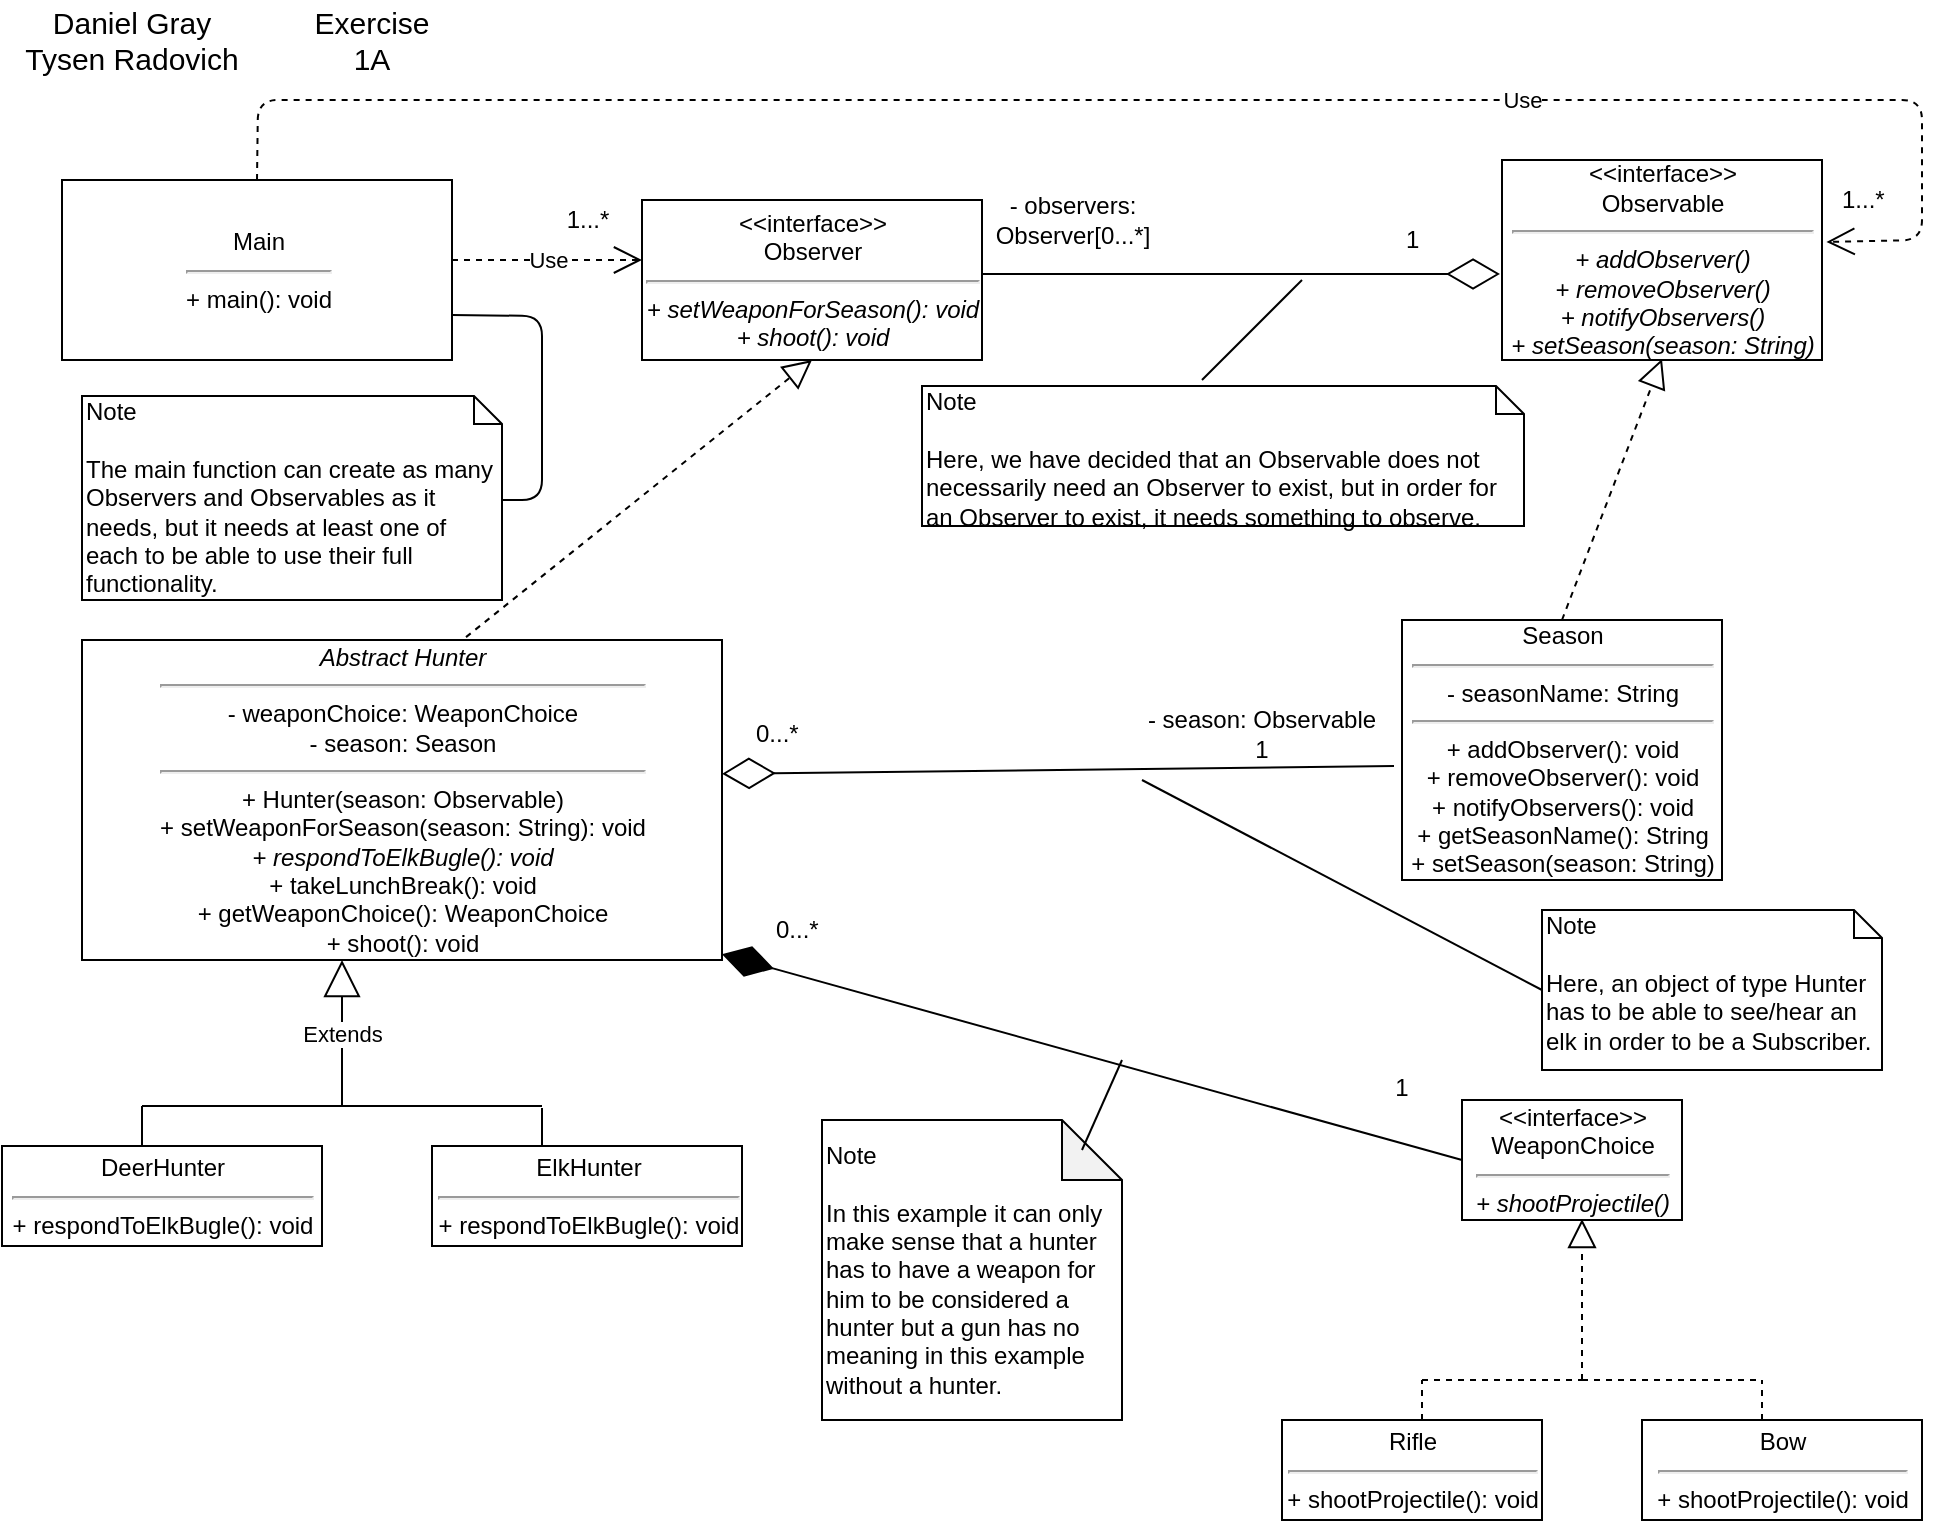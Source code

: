 <mxfile version="11.3.1" type="google" pages="5"><diagram id="6M_CbDvW3Qn3ZHn41ccg" name="Strategy-Observer"><mxGraphModel dx="854" dy="366" grid="1" gridSize="10" guides="1" tooltips="1" connect="1" arrows="1" fold="1" page="1" pageScale="1" pageWidth="1100" pageHeight="850" math="0" shadow="0"><root><mxCell id="im25R5P2ty9DgQHOZ0xy-0"/><mxCell id="im25R5P2ty9DgQHOZ0xy-1" parent="im25R5P2ty9DgQHOZ0xy-0"/><mxCell id="im25R5P2ty9DgQHOZ0xy-10" value="&amp;lt;&amp;lt;interface&amp;gt;&amp;gt;&lt;br&gt;Observer&lt;br&gt;&lt;hr&gt;&lt;i&gt;+ setWeaponForSeason(): void&lt;br&gt;+ shoot(): void&lt;br&gt;&lt;/i&gt;" style="html=1;" parent="im25R5P2ty9DgQHOZ0xy-1" vertex="1"><mxGeometry x="360" y="140" width="170" height="80" as="geometry"/></mxCell><mxCell id="3xvhGdt_mkmOmS7REZYw-0" value="&amp;lt;&amp;lt;interface&amp;gt;&amp;gt;&lt;br&gt;Observable&lt;br&gt;&lt;hr&gt;&lt;i&gt;+ addObserver()&lt;br&gt;+ removeObserver()&lt;br&gt;+ notifyObservers()&lt;br&gt;+ setSeason(season: String)&lt;br&gt;&lt;/i&gt;" style="html=1;" parent="im25R5P2ty9DgQHOZ0xy-1" vertex="1"><mxGeometry x="790" y="120" width="160" height="100" as="geometry"/></mxCell><mxCell id="3xvhGdt_mkmOmS7REZYw-1" value="" style="endArrow=block;dashed=1;endFill=0;endSize=12;html=1;exitX=0.5;exitY=0;exitDx=0;exitDy=0;" parent="im25R5P2ty9DgQHOZ0xy-1" source="3xvhGdt_mkmOmS7REZYw-9" edge="1"><mxGeometry width="160" relative="1" as="geometry"><mxPoint x="870" y="300" as="sourcePoint"/><mxPoint x="870" y="219.5" as="targetPoint"/></mxGeometry></mxCell><mxCell id="3xvhGdt_mkmOmS7REZYw-7" value="&lt;i&gt;Abstract Hunter&lt;br&gt;&lt;/i&gt;&lt;hr&gt;- weaponChoice: WeaponChoice&lt;br&gt;- season: Season&lt;br&gt;&lt;hr&gt;+ Hunter(season: Observable)&lt;br&gt;+ setWeaponForSeason(season: String): void&lt;br&gt;&lt;i&gt;+ respondToElkBugle(): void&lt;/i&gt;&lt;br&gt;+ takeLunchBreak(): void&lt;br&gt;+ getWeaponChoice(): WeaponChoice&lt;br&gt;+ shoot(): void" style="html=1;align=center;" parent="im25R5P2ty9DgQHOZ0xy-1" vertex="1"><mxGeometry x="80" y="360" width="320" height="160" as="geometry"/></mxCell><mxCell id="3xvhGdt_mkmOmS7REZYw-8" value="" style="endArrow=block;dashed=1;endFill=0;endSize=12;html=1;entryX=0.5;entryY=1;entryDx=0;entryDy=0;exitX=0.6;exitY=-0.009;exitDx=0;exitDy=0;exitPerimeter=0;" parent="im25R5P2ty9DgQHOZ0xy-1" source="3xvhGdt_mkmOmS7REZYw-7" target="im25R5P2ty9DgQHOZ0xy-10" edge="1"><mxGeometry width="160" relative="1" as="geometry"><mxPoint x="470" y="290" as="sourcePoint"/><mxPoint x="630" y="300" as="targetPoint"/></mxGeometry></mxCell><mxCell id="3xvhGdt_mkmOmS7REZYw-9" value="Season&lt;br&gt;&lt;hr&gt;- seasonName: String&lt;hr&gt;+ addObserver(): void&lt;br&gt;+ removeObserver(): void&lt;br&gt;+ notifyObservers(): void&lt;br&gt;+ getSeasonName(): String&lt;br&gt;+ setSeason(season: String)" style="html=1;align=center;" parent="im25R5P2ty9DgQHOZ0xy-1" vertex="1"><mxGeometry x="740" y="350" width="160" height="130" as="geometry"/></mxCell><mxCell id="3xvhGdt_mkmOmS7REZYw-10" value="" style="endArrow=diamondThin;endFill=0;endSize=24;html=1;exitX=-0.025;exitY=0.562;exitDx=0;exitDy=0;entryX=1;entryY=0.418;entryDx=0;entryDy=0;entryPerimeter=0;exitPerimeter=0;" parent="im25R5P2ty9DgQHOZ0xy-1" source="3xvhGdt_mkmOmS7REZYw-9" target="3xvhGdt_mkmOmS7REZYw-7" edge="1"><mxGeometry width="160" relative="1" as="geometry"><mxPoint x="520" y="423" as="sourcePoint"/><mxPoint x="680" y="423" as="targetPoint"/></mxGeometry></mxCell><mxCell id="3xvhGdt_mkmOmS7REZYw-11" value="- season: Observable&lt;br&gt;1" style="text;html=1;strokeColor=none;fillColor=none;align=center;verticalAlign=middle;whiteSpace=wrap;rounded=0;" parent="im25R5P2ty9DgQHOZ0xy-1" vertex="1"><mxGeometry x="610" y="397" width="120" height="20" as="geometry"/></mxCell><mxCell id="3xvhGdt_mkmOmS7REZYw-12" value="Extends" style="endArrow=block;endSize=16;endFill=0;html=1;" parent="im25R5P2ty9DgQHOZ0xy-1" edge="1"><mxGeometry width="160" relative="1" as="geometry"><mxPoint x="210" y="593" as="sourcePoint"/><mxPoint x="210" y="520" as="targetPoint"/></mxGeometry></mxCell><mxCell id="3xvhGdt_mkmOmS7REZYw-13" value="" style="endArrow=none;html=1;" parent="im25R5P2ty9DgQHOZ0xy-1" edge="1"><mxGeometry width="50" height="50" relative="1" as="geometry"><mxPoint x="110" y="593" as="sourcePoint"/><mxPoint x="210" y="593" as="targetPoint"/></mxGeometry></mxCell><mxCell id="3xvhGdt_mkmOmS7REZYw-14" value="" style="endArrow=none;html=1;" parent="im25R5P2ty9DgQHOZ0xy-1" edge="1"><mxGeometry width="50" height="50" relative="1" as="geometry"><mxPoint x="210" y="593" as="sourcePoint"/><mxPoint x="310" y="593" as="targetPoint"/></mxGeometry></mxCell><mxCell id="3xvhGdt_mkmOmS7REZYw-15" value="" style="endArrow=none;html=1;" parent="im25R5P2ty9DgQHOZ0xy-1" edge="1"><mxGeometry width="50" height="50" relative="1" as="geometry"><mxPoint x="110" y="613" as="sourcePoint"/><mxPoint x="110" y="593" as="targetPoint"/></mxGeometry></mxCell><mxCell id="3xvhGdt_mkmOmS7REZYw-16" value="" style="endArrow=none;html=1;" parent="im25R5P2ty9DgQHOZ0xy-1" edge="1"><mxGeometry width="50" height="50" relative="1" as="geometry"><mxPoint x="310" y="614" as="sourcePoint"/><mxPoint x="310" y="594" as="targetPoint"/></mxGeometry></mxCell><mxCell id="3xvhGdt_mkmOmS7REZYw-17" value="DeerHunter&lt;hr&gt;+ respondToElkBugle(): void" style="html=1;" parent="im25R5P2ty9DgQHOZ0xy-1" vertex="1"><mxGeometry x="40" y="613" width="160" height="50" as="geometry"/></mxCell><mxCell id="3xvhGdt_mkmOmS7REZYw-18" value="ElkHunter&lt;br&gt;&lt;hr&gt;+ respondToElkBugle(): void" style="html=1;" parent="im25R5P2ty9DgQHOZ0xy-1" vertex="1"><mxGeometry x="255" y="613" width="155" height="50" as="geometry"/></mxCell><mxCell id="3xvhGdt_mkmOmS7REZYw-19" value="&amp;lt;&amp;lt;interface&amp;gt;&amp;gt;&lt;br&gt;WeaponChoice&lt;hr&gt;&lt;i&gt;+ shootProjectile()&lt;/i&gt;" style="html=1;" parent="im25R5P2ty9DgQHOZ0xy-1" vertex="1"><mxGeometry x="770" y="590" width="110" height="60" as="geometry"/></mxCell><mxCell id="3xvhGdt_mkmOmS7REZYw-20" value="" style="endArrow=block;dashed=1;endFill=0;endSize=12;html=1;" parent="im25R5P2ty9DgQHOZ0xy-1" edge="1"><mxGeometry width="160" relative="1" as="geometry"><mxPoint x="830" y="730" as="sourcePoint"/><mxPoint x="830" y="649.5" as="targetPoint"/></mxGeometry></mxCell><mxCell id="3xvhGdt_mkmOmS7REZYw-23" value="0...*" style="text;html=1;resizable=0;points=[];autosize=1;align=left;verticalAlign=top;spacingTop=-4;" parent="im25R5P2ty9DgQHOZ0xy-1" vertex="1"><mxGeometry x="415" y="397" width="40" height="20" as="geometry"/></mxCell><mxCell id="3xvhGdt_mkmOmS7REZYw-24" value="" style="endArrow=diamondThin;endFill=0;endSize=24;html=1;" parent="im25R5P2ty9DgQHOZ0xy-1" edge="1"><mxGeometry width="160" relative="1" as="geometry"><mxPoint x="530" y="177" as="sourcePoint"/><mxPoint x="789" y="177" as="targetPoint"/><Array as="points"><mxPoint x="590" y="177"/></Array></mxGeometry></mxCell><mxCell id="3xvhGdt_mkmOmS7REZYw-25" value="- observers: Observer[0...*]" style="text;html=1;strokeColor=none;fillColor=none;align=center;verticalAlign=middle;whiteSpace=wrap;rounded=0;" parent="im25R5P2ty9DgQHOZ0xy-1" vertex="1"><mxGeometry x="530" y="140" width="91" height="20" as="geometry"/></mxCell><mxCell id="3xvhGdt_mkmOmS7REZYw-26" value="1" style="text;html=1;resizable=0;points=[];autosize=1;align=left;verticalAlign=top;spacingTop=-4;" parent="im25R5P2ty9DgQHOZ0xy-1" vertex="1"><mxGeometry x="740" y="150" width="20" height="20" as="geometry"/></mxCell><mxCell id="3xvhGdt_mkmOmS7REZYw-28" value="" style="endArrow=none;dashed=1;html=1;" parent="im25R5P2ty9DgQHOZ0xy-1" edge="1"><mxGeometry width="50" height="50" relative="1" as="geometry"><mxPoint x="750" y="730" as="sourcePoint"/><mxPoint x="830" y="730" as="targetPoint"/></mxGeometry></mxCell><mxCell id="3xvhGdt_mkmOmS7REZYw-29" value="" style="endArrow=none;dashed=1;html=1;" parent="im25R5P2ty9DgQHOZ0xy-1" edge="1"><mxGeometry width="50" height="50" relative="1" as="geometry"><mxPoint x="830" y="730" as="sourcePoint"/><mxPoint x="920" y="730" as="targetPoint"/></mxGeometry></mxCell><mxCell id="3xvhGdt_mkmOmS7REZYw-30" value="" style="endArrow=none;dashed=1;html=1;" parent="im25R5P2ty9DgQHOZ0xy-1" edge="1"><mxGeometry width="50" height="50" relative="1" as="geometry"><mxPoint x="750" y="750" as="sourcePoint"/><mxPoint x="750" y="730" as="targetPoint"/></mxGeometry></mxCell><mxCell id="3xvhGdt_mkmOmS7REZYw-31" value="" style="endArrow=none;dashed=1;html=1;" parent="im25R5P2ty9DgQHOZ0xy-1" edge="1"><mxGeometry width="50" height="50" relative="1" as="geometry"><mxPoint x="920" y="750" as="sourcePoint"/><mxPoint x="920" y="730" as="targetPoint"/><Array as="points"><mxPoint x="920" y="740"/></Array></mxGeometry></mxCell><mxCell id="3xvhGdt_mkmOmS7REZYw-32" value="Rifle&lt;hr&gt;+ shootProjectile(): void" style="html=1;" parent="im25R5P2ty9DgQHOZ0xy-1" vertex="1"><mxGeometry x="680" y="750" width="130" height="50" as="geometry"/></mxCell><mxCell id="3xvhGdt_mkmOmS7REZYw-33" value="Bow&lt;hr&gt;+ shootProjectile(): void" style="html=1;" parent="im25R5P2ty9DgQHOZ0xy-1" vertex="1"><mxGeometry x="860" y="750" width="140" height="50" as="geometry"/></mxCell><mxCell id="3xvhGdt_mkmOmS7REZYw-35" value="1" style="text;html=1;strokeColor=none;fillColor=none;align=center;verticalAlign=middle;whiteSpace=wrap;rounded=0;" parent="im25R5P2ty9DgQHOZ0xy-1" vertex="1"><mxGeometry x="720" y="574" width="40" height="20" as="geometry"/></mxCell><mxCell id="3xvhGdt_mkmOmS7REZYw-37" value="0...*" style="text;html=1;resizable=0;points=[];autosize=1;align=left;verticalAlign=top;spacingTop=-4;" parent="im25R5P2ty9DgQHOZ0xy-1" vertex="1"><mxGeometry x="425" y="495" width="40" height="20" as="geometry"/></mxCell><mxCell id="8Ncy_f2PtfxPp5DKIIFm-0" value="Main&lt;hr&gt;+ main(): void" style="html=1;" parent="im25R5P2ty9DgQHOZ0xy-1" vertex="1"><mxGeometry x="70" y="130" width="195" height="90" as="geometry"/></mxCell><mxCell id="k1jwEVigvDPkvlSIJbPO-0" value="Use" style="endArrow=open;endSize=12;dashed=1;html=1;entryX=0;entryY=0.375;entryDx=0;entryDy=0;entryPerimeter=0;" parent="im25R5P2ty9DgQHOZ0xy-1" target="im25R5P2ty9DgQHOZ0xy-10" edge="1"><mxGeometry width="160" relative="1" as="geometry"><mxPoint x="265" y="170" as="sourcePoint"/><mxPoint x="405" y="170" as="targetPoint"/></mxGeometry></mxCell><mxCell id="XlyHFpM-bTwMn0-nUQ8L-0" value="Use" style="endArrow=open;endSize=12;dashed=1;html=1;exitX=0.5;exitY=0;exitDx=0;exitDy=0;entryX=1.014;entryY=0.41;entryDx=0;entryDy=0;entryPerimeter=0;" parent="im25R5P2ty9DgQHOZ0xy-1" source="8Ncy_f2PtfxPp5DKIIFm-0" target="3xvhGdt_mkmOmS7REZYw-0" edge="1"><mxGeometry x="0.359" width="160" relative="1" as="geometry"><mxPoint x="175" y="113" as="sourcePoint"/><mxPoint x="940" y="220" as="targetPoint"/><Array as="points"><mxPoint x="168" y="90"/><mxPoint x="1000" y="90"/><mxPoint x="1000" y="160"/></Array><mxPoint as="offset"/></mxGeometry></mxCell><mxCell id="A-8axYB75_PznSReU9RF-0" value="1...*" style="text;html=1;strokeColor=none;fillColor=none;align=center;verticalAlign=middle;whiteSpace=wrap;rounded=0;" parent="im25R5P2ty9DgQHOZ0xy-1" vertex="1"><mxGeometry x="312.5" y="140" width="40" height="20" as="geometry"/></mxCell><mxCell id="A-8axYB75_PznSReU9RF-1" value="1...*" style="text;html=1;resizable=0;points=[];autosize=1;align=left;verticalAlign=top;spacingTop=-4;" parent="im25R5P2ty9DgQHOZ0xy-1" vertex="1"><mxGeometry x="958" y="130" width="40" height="20" as="geometry"/></mxCell><mxCell id="A-8axYB75_PznSReU9RF-2" value="" style="endArrow=diamondThin;endFill=1;endSize=24;html=1;entryX=1;entryY=0.982;entryDx=0;entryDy=0;entryPerimeter=0;exitX=0;exitY=0.5;exitDx=0;exitDy=0;" parent="im25R5P2ty9DgQHOZ0xy-1" source="3xvhGdt_mkmOmS7REZYw-19" target="3xvhGdt_mkmOmS7REZYw-7" edge="1"><mxGeometry width="160" relative="1" as="geometry"><mxPoint x="510" y="590" as="sourcePoint"/><mxPoint x="670" y="590" as="targetPoint"/></mxGeometry></mxCell><mxCell id="Z-uTBa_RydXYAnGyMht5-1" value="Note&lt;br&gt;&lt;br&gt;Here, we have decided that an Observable does not necessarily need an Observer to exist, but in order for an Observer to exist, it needs something to observe." style="shape=note;whiteSpace=wrap;html=1;size=14;verticalAlign=top;align=left;spacingTop=-6;" parent="im25R5P2ty9DgQHOZ0xy-1" vertex="1"><mxGeometry x="500" y="233" width="301" height="70" as="geometry"/></mxCell><mxCell id="Z-uTBa_RydXYAnGyMht5-2" value="Note&lt;br&gt;&lt;br&gt;The main function can create as many Observers and Observables as it needs, but it needs at least one of each to be able to use their full functionality." style="shape=note;whiteSpace=wrap;html=1;size=14;verticalAlign=top;align=left;spacingTop=-6;" parent="im25R5P2ty9DgQHOZ0xy-1" vertex="1"><mxGeometry x="80" y="238" width="210" height="102" as="geometry"/></mxCell><mxCell id="OJFBSKvfkVioAA4zZv0H-1" value="Note&lt;br&gt;&lt;br&gt;In this example it can only make sense that a hunter has to have a weapon for him to be considered a hunter but a gun has no meaning in this example without a hunter." style="shape=note;whiteSpace=wrap;html=1;backgroundOutline=1;darkOpacity=0.05;align=left;" parent="im25R5P2ty9DgQHOZ0xy-1" vertex="1"><mxGeometry x="450" y="600" width="150" height="150" as="geometry"/></mxCell><mxCell id="OJFBSKvfkVioAA4zZv0H-2" value="" style="endArrow=none;html=1;" parent="im25R5P2ty9DgQHOZ0xy-1" edge="1"><mxGeometry width="50" height="50" relative="1" as="geometry"><mxPoint x="580" y="615" as="sourcePoint"/><mxPoint x="600" y="570" as="targetPoint"/></mxGeometry></mxCell><mxCell id="Z-uTBa_RydXYAnGyMht5-5" value="" style="endArrow=none;html=1;entryX=1;entryY=0.75;entryDx=0;entryDy=0;" parent="im25R5P2ty9DgQHOZ0xy-1" target="8Ncy_f2PtfxPp5DKIIFm-0" edge="1"><mxGeometry width="50" height="50" relative="1" as="geometry"><mxPoint x="290" y="290" as="sourcePoint"/><mxPoint x="340" y="240" as="targetPoint"/><Array as="points"><mxPoint x="310" y="290"/><mxPoint x="310" y="198"/></Array></mxGeometry></mxCell><mxCell id="Z-uTBa_RydXYAnGyMht5-6" value="Note&lt;br&gt;&lt;br&gt;Here, an object of type Hunter has to be able to see/hear an elk in order to be a Subscriber." style="shape=note;whiteSpace=wrap;html=1;size=14;verticalAlign=top;align=left;spacingTop=-6;" parent="im25R5P2ty9DgQHOZ0xy-1" vertex="1"><mxGeometry x="810" y="495" width="170" height="80" as="geometry"/></mxCell><mxCell id="Z-uTBa_RydXYAnGyMht5-7" value="" style="endArrow=none;html=1;entryX=0;entryY=0.5;entryDx=0;entryDy=0;entryPerimeter=0;" parent="im25R5P2ty9DgQHOZ0xy-1" target="Z-uTBa_RydXYAnGyMht5-6" edge="1"><mxGeometry width="50" height="50" relative="1" as="geometry"><mxPoint x="610" y="430" as="sourcePoint"/><mxPoint x="605" y="481.5" as="targetPoint"/><Array as="points"/></mxGeometry></mxCell><mxCell id="_-2tT4rK7TMouuaIWbzZ-0" value="" style="endArrow=none;html=1;" parent="im25R5P2ty9DgQHOZ0xy-1" edge="1"><mxGeometry width="50" height="50" relative="1" as="geometry"><mxPoint x="640" y="230" as="sourcePoint"/><mxPoint x="690" y="180" as="targetPoint"/></mxGeometry></mxCell><mxCell id="JD9FuZodsq6i7bDSbuhu-0" value="&lt;font style=&quot;font-size: 15px&quot;&gt;Daniel Gray&lt;br&gt;Tysen Radovich&lt;/font&gt;" style="text;html=1;strokeColor=none;fillColor=none;align=center;verticalAlign=middle;whiteSpace=wrap;rounded=0;" parent="im25R5P2ty9DgQHOZ0xy-1" vertex="1"><mxGeometry x="40" y="40" width="130" height="40" as="geometry"/></mxCell><mxCell id="6beZGrQ6-NT51f7Kp-sS-0" value="Exercise 1A" style="text;html=1;strokeColor=none;fillColor=none;align=center;verticalAlign=middle;whiteSpace=wrap;rounded=0;fontSize=15;" vertex="1" parent="im25R5P2ty9DgQHOZ0xy-1"><mxGeometry x="205" y="50" width="40" height="20" as="geometry"/></mxCell></root></mxGraphModel></diagram><diagram id="SI3debx3U6N6BRNHhWyB" name="Strategy-Sequence"><mxGraphModel dx="854" dy="366" grid="1" gridSize="10" guides="1" tooltips="1" connect="1" arrows="1" fold="1" page="1" pageScale="1" pageWidth="1100" pageHeight="850" math="0" shadow="0"><root><mxCell id="TOmHnZDSueQBWAjuIVPc-0"/><mxCell id="TOmHnZDSueQBWAjuIVPc-1" parent="TOmHnZDSueQBWAjuIVPc-0"/><mxCell id="gJ49wGzxak01MNhDuhYZ-2" value=":Bow" style="html=1;" parent="TOmHnZDSueQBWAjuIVPc-1" vertex="1"><mxGeometry x="1035" y="80" width="60" height="50" as="geometry"/></mxCell><mxCell id="gJ49wGzxak01MNhDuhYZ-4" value="elkHunter: Observer" style="html=1;" parent="TOmHnZDSueQBWAjuIVPc-1" vertex="1"><mxGeometry x="514" y="82" width="130" height="50" as="geometry"/></mxCell><mxCell id="gJ49wGzxak01MNhDuhYZ-5" value=":Hunter" style="html=1;" parent="TOmHnZDSueQBWAjuIVPc-1" vertex="1"><mxGeometry x="815" y="80" width="60" height="50" as="geometry"/></mxCell><mxCell id="gJ49wGzxak01MNhDuhYZ-6" value=":ElkHunter" style="html=1;" parent="TOmHnZDSueQBWAjuIVPc-1" vertex="1"><mxGeometry x="688" y="80" width="80" height="50" as="geometry"/></mxCell><mxCell id="3fohV6CwGpHX7K_Hsjjl-0" value="" style="endArrow=none;html=1;entryX=0.5;entryY=1;entryDx=0;entryDy=0;" parent="TOmHnZDSueQBWAjuIVPc-1" source="Oe1NTWZ_O75ZN0vPdx_h-20" target="gJ49wGzxak01MNhDuhYZ-4" edge="1"><mxGeometry width="50" height="50" relative="1" as="geometry"><mxPoint x="579" y="432" as="sourcePoint"/><mxPoint x="584" y="142" as="targetPoint"/></mxGeometry></mxCell><mxCell id="3fohV6CwGpHX7K_Hsjjl-1" value="" style="endArrow=none;html=1;entryX=0.5;entryY=1;entryDx=0;entryDy=0;" parent="TOmHnZDSueQBWAjuIVPc-1" edge="1"><mxGeometry width="50" height="50" relative="1" as="geometry"><mxPoint x="728" y="350" as="sourcePoint"/><mxPoint x="727.5" y="130" as="targetPoint"/></mxGeometry></mxCell><mxCell id="3fohV6CwGpHX7K_Hsjjl-2" value="" style="endArrow=none;html=1;entryX=0.5;entryY=1;entryDx=0;entryDy=0;" parent="TOmHnZDSueQBWAjuIVPc-1" edge="1"><mxGeometry width="50" height="50" relative="1" as="geometry"><mxPoint x="845" y="429" as="sourcePoint"/><mxPoint x="844.5" y="130" as="targetPoint"/></mxGeometry></mxCell><mxCell id="3fohV6CwGpHX7K_Hsjjl-3" value="" style="endArrow=none;html=1;" parent="TOmHnZDSueQBWAjuIVPc-1" source="3fohV6CwGpHX7K_Hsjjl-21" edge="1"><mxGeometry width="50" height="50" relative="1" as="geometry"><mxPoint x="1065" y="583" as="sourcePoint"/><mxPoint x="1065" y="132" as="targetPoint"/></mxGeometry></mxCell><mxCell id="3fohV6CwGpHX7K_Hsjjl-4" value=":Main" style="html=1;" parent="TOmHnZDSueQBWAjuIVPc-1" vertex="1"><mxGeometry x="90" y="80" width="50" height="50" as="geometry"/></mxCell><mxCell id="3fohV6CwGpHX7K_Hsjjl-5" value="" style="endArrow=none;html=1;entryX=0.5;entryY=1;entryDx=0;entryDy=0;" parent="TOmHnZDSueQBWAjuIVPc-1" edge="1"><mxGeometry width="50" height="50" relative="1" as="geometry"><mxPoint x="116.548" y="152" as="sourcePoint"/><mxPoint x="116.5" y="133" as="targetPoint"/></mxGeometry></mxCell><mxCell id="3fohV6CwGpHX7K_Hsjjl-6" value="" style="rounded=0;whiteSpace=wrap;html=1;" parent="TOmHnZDSueQBWAjuIVPc-1" vertex="1"><mxGeometry x="98" y="150" width="30" height="490" as="geometry"/></mxCell><mxCell id="3fohV6CwGpHX7K_Hsjjl-7" value="" style="endArrow=none;html=1;" parent="TOmHnZDSueQBWAjuIVPc-1" edge="1"><mxGeometry width="50" height="50" relative="1" as="geometry"><mxPoint x="113" y="670" as="sourcePoint"/><mxPoint x="113" y="640" as="targetPoint"/></mxGeometry></mxCell><mxCell id="3fohV6CwGpHX7K_Hsjjl-8" value="" style="endArrow=classic;html=1;entryX=-0.067;entryY=0.003;entryDx=0;entryDy=0;entryPerimeter=0;" parent="TOmHnZDSueQBWAjuIVPc-1" target="3fohV6CwGpHX7K_Hsjjl-10" edge="1"><mxGeometry width="50" height="50" relative="1" as="geometry"><mxPoint x="130" y="192" as="sourcePoint"/><mxPoint x="504" y="192" as="targetPoint"/></mxGeometry></mxCell><mxCell id="3fohV6CwGpHX7K_Hsjjl-10" value="" style="rounded=0;whiteSpace=wrap;html=1;" parent="TOmHnZDSueQBWAjuIVPc-1" vertex="1"><mxGeometry x="562" y="192" width="30" height="20" as="geometry"/></mxCell><mxCell id="3fohV6CwGpHX7K_Hsjjl-11" value="" style="rounded=0;whiteSpace=wrap;html=1;" parent="TOmHnZDSueQBWAjuIVPc-1" vertex="1"><mxGeometry x="713" y="190" width="30" height="20" as="geometry"/></mxCell><mxCell id="3fohV6CwGpHX7K_Hsjjl-12" value="" style="endArrow=classic;html=1;" parent="TOmHnZDSueQBWAjuIVPc-1" edge="1"><mxGeometry width="50" height="50" relative="1" as="geometry"><mxPoint x="593" y="193" as="sourcePoint"/><mxPoint x="714" y="192" as="targetPoint"/></mxGeometry></mxCell><mxCell id="3fohV6CwGpHX7K_Hsjjl-13" value="&amp;lt;&amp;lt;create&amp;gt;&amp;gt;" style="text;html=1;strokeColor=none;fillColor=none;align=center;verticalAlign=middle;whiteSpace=wrap;rounded=0;" parent="TOmHnZDSueQBWAjuIVPc-1" vertex="1"><mxGeometry x="626" y="174" width="40" height="20" as="geometry"/></mxCell><mxCell id="3fohV6CwGpHX7K_Hsjjl-14" value="" style="rounded=0;whiteSpace=wrap;html=1;" parent="TOmHnZDSueQBWAjuIVPc-1" vertex="1"><mxGeometry x="830" y="190" width="30" height="20" as="geometry"/></mxCell><mxCell id="3fohV6CwGpHX7K_Hsjjl-15" value="" style="endArrow=classic;html=1;exitX=0.75;exitY=0;exitDx=0;exitDy=0;" parent="TOmHnZDSueQBWAjuIVPc-1" source="3fohV6CwGpHX7K_Hsjjl-11" edge="1"><mxGeometry width="50" height="50" relative="1" as="geometry"><mxPoint x="780" y="192" as="sourcePoint"/><mxPoint x="830" y="190" as="targetPoint"/></mxGeometry></mxCell><mxCell id="3fohV6CwGpHX7K_Hsjjl-18" value="&amp;lt;&amp;lt;create&amp;gt;&amp;gt;" style="text;html=1;strokeColor=none;fillColor=none;align=center;verticalAlign=middle;whiteSpace=wrap;rounded=0;" parent="TOmHnZDSueQBWAjuIVPc-1" vertex="1"><mxGeometry x="755" y="170" width="40" height="20" as="geometry"/></mxCell><mxCell id="3fohV6CwGpHX7K_Hsjjl-20" value="" style="endArrow=classic;html=1;entryX=0;entryY=-0.05;entryDx=0;entryDy=0;entryPerimeter=0;" parent="TOmHnZDSueQBWAjuIVPc-1" target="3fohV6CwGpHX7K_Hsjjl-24" edge="1"><mxGeometry width="50" height="50" relative="1" as="geometry"><mxPoint x="421" y="360" as="sourcePoint"/><mxPoint x="564" y="362" as="targetPoint"/></mxGeometry></mxCell><mxCell id="3fohV6CwGpHX7K_Hsjjl-21" value="" style="rounded=0;whiteSpace=wrap;html=1;" parent="TOmHnZDSueQBWAjuIVPc-1" vertex="1"><mxGeometry x="1050" y="381" width="30" height="30" as="geometry"/></mxCell><mxCell id="3fohV6CwGpHX7K_Hsjjl-22" value="" style="endArrow=none;html=1;entryX=0.5;entryY=1;entryDx=0;entryDy=0;" parent="TOmHnZDSueQBWAjuIVPc-1" target="3fohV6CwGpHX7K_Hsjjl-21" edge="1"><mxGeometry width="50" height="50" relative="1" as="geometry"><mxPoint x="1065" y="670" as="sourcePoint"/><mxPoint x="1064.5" y="131" as="targetPoint"/></mxGeometry></mxCell><mxCell id="3fohV6CwGpHX7K_Hsjjl-24" value="" style="rounded=0;whiteSpace=wrap;html=1;" parent="TOmHnZDSueQBWAjuIVPc-1" vertex="1"><mxGeometry x="564" y="361" width="30" height="20" as="geometry"/></mxCell><mxCell id="3fohV6CwGpHX7K_Hsjjl-25" value="setWeaponForSeason(seasonName: String)" style="text;html=1;strokeColor=none;fillColor=none;align=center;verticalAlign=middle;whiteSpace=wrap;rounded=0;" parent="TOmHnZDSueQBWAjuIVPc-1" vertex="1"><mxGeometry x="434" y="335" width="246" height="20" as="geometry"/></mxCell><mxCell id="BcBwS0VIy9i0f7RqLg2X-0" value="" style="endArrow=classic;html=1;entryX=0;entryY=0.067;entryDx=0;entryDy=0;entryPerimeter=0;" parent="TOmHnZDSueQBWAjuIVPc-1" edge="1"><mxGeometry width="50" height="50" relative="1" as="geometry"><mxPoint x="590" y="381" as="sourcePoint"/><mxPoint x="941" y="381.01" as="targetPoint"/></mxGeometry></mxCell><mxCell id="BcBwS0VIy9i0f7RqLg2X-1" value="&amp;lt;&amp;lt;create&amp;gt;&amp;gt;" style="text;html=1;strokeColor=none;fillColor=none;align=center;verticalAlign=middle;whiteSpace=wrap;rounded=0;" parent="TOmHnZDSueQBWAjuIVPc-1" vertex="1"><mxGeometry x="765" y="359" width="40" height="20" as="geometry"/></mxCell><mxCell id="Oe1NTWZ_O75ZN0vPdx_h-0" value="bow: WeaponChoice" style="html=1;" parent="TOmHnZDSueQBWAjuIVPc-1" vertex="1"><mxGeometry x="897" y="80" width="115" height="50" as="geometry"/></mxCell><mxCell id="Oe1NTWZ_O75ZN0vPdx_h-1" value="" style="endArrow=none;html=1;entryX=0.5;entryY=1;entryDx=0;entryDy=0;" parent="TOmHnZDSueQBWAjuIVPc-1" source="Oe1NTWZ_O75ZN0vPdx_h-2" edge="1"><mxGeometry width="50" height="50" relative="1" as="geometry"><mxPoint x="957.5" y="360" as="sourcePoint"/><mxPoint x="957" y="130" as="targetPoint"/></mxGeometry></mxCell><mxCell id="Oe1NTWZ_O75ZN0vPdx_h-2" value="" style="rounded=0;whiteSpace=wrap;html=1;" parent="TOmHnZDSueQBWAjuIVPc-1" vertex="1"><mxGeometry x="941" y="379" width="33" height="30" as="geometry"/></mxCell><mxCell id="Oe1NTWZ_O75ZN0vPdx_h-3" value="" style="endArrow=none;html=1;entryX=0.5;entryY=1;entryDx=0;entryDy=0;" parent="TOmHnZDSueQBWAjuIVPc-1" target="Oe1NTWZ_O75ZN0vPdx_h-2" edge="1"><mxGeometry width="50" height="50" relative="1" as="geometry"><mxPoint x="958" y="670" as="sourcePoint"/><mxPoint x="957" y="130" as="targetPoint"/></mxGeometry></mxCell><mxCell id="Oe1NTWZ_O75ZN0vPdx_h-5" value="" style="endArrow=classic;html=1;entryX=-0.067;entryY=0;entryDx=0;entryDy=0;entryPerimeter=0;" parent="TOmHnZDSueQBWAjuIVPc-1" target="3fohV6CwGpHX7K_Hsjjl-21" edge="1"><mxGeometry width="50" height="50" relative="1" as="geometry"><mxPoint x="975" y="380" as="sourcePoint"/><mxPoint x="1070.99" y="380" as="targetPoint"/></mxGeometry></mxCell><mxCell id="Oe1NTWZ_O75ZN0vPdx_h-6" value="&amp;lt;&amp;lt;create&amp;gt;&amp;gt;" style="text;html=1;strokeColor=none;fillColor=none;align=center;verticalAlign=middle;whiteSpace=wrap;rounded=0;" parent="TOmHnZDSueQBWAjuIVPc-1" vertex="1"><mxGeometry x="992" y="359" width="40" height="20" as="geometry"/></mxCell><mxCell id="Oe1NTWZ_O75ZN0vPdx_h-7" value=":Rifle" style="html=1;" parent="TOmHnZDSueQBWAjuIVPc-1" vertex="1"><mxGeometry x="1305" y="77" width="60" height="50" as="geometry"/></mxCell><mxCell id="Oe1NTWZ_O75ZN0vPdx_h-8" value="" style="endArrow=none;html=1;" parent="TOmHnZDSueQBWAjuIVPc-1" source="ObpWOlY52sWJpZ3rUzhK-16" edge="1"><mxGeometry width="50" height="50" relative="1" as="geometry"><mxPoint x="1335" y="530" as="sourcePoint"/><mxPoint x="1335" y="129" as="targetPoint"/></mxGeometry></mxCell><mxCell id="Oe1NTWZ_O75ZN0vPdx_h-9" value="" style="rounded=0;whiteSpace=wrap;html=1;" parent="TOmHnZDSueQBWAjuIVPc-1" vertex="1"><mxGeometry x="1320" y="554" width="30" height="30" as="geometry"/></mxCell><mxCell id="Oe1NTWZ_O75ZN0vPdx_h-12" value="" style="endArrow=none;html=1;entryX=0.5;entryY=1;entryDx=0;entryDy=0;" parent="TOmHnZDSueQBWAjuIVPc-1" edge="1"><mxGeometry width="50" height="50" relative="1" as="geometry"><mxPoint x="1207" y="670" as="sourcePoint"/><mxPoint x="1207" y="127" as="targetPoint"/></mxGeometry></mxCell><mxCell id="Oe1NTWZ_O75ZN0vPdx_h-13" value="" style="rounded=0;whiteSpace=wrap;html=1;" parent="TOmHnZDSueQBWAjuIVPc-1" vertex="1"><mxGeometry x="1191" y="555" width="33" height="30" as="geometry"/></mxCell><mxCell id="Oe1NTWZ_O75ZN0vPdx_h-15" value="" style="endArrow=classic;html=1;entryX=0.033;entryY=0;entryDx=0;entryDy=0;entryPerimeter=0;" parent="TOmHnZDSueQBWAjuIVPc-1" target="Oe1NTWZ_O75ZN0vPdx_h-9" edge="1"><mxGeometry width="50" height="50" relative="1" as="geometry"><mxPoint x="1225" y="554" as="sourcePoint"/><mxPoint x="1275" y="504" as="targetPoint"/></mxGeometry></mxCell><mxCell id="Oe1NTWZ_O75ZN0vPdx_h-16" value="&amp;lt;&amp;lt;create&amp;gt;&amp;gt;" style="text;html=1;strokeColor=none;fillColor=none;align=center;verticalAlign=middle;whiteSpace=wrap;rounded=0;" parent="TOmHnZDSueQBWAjuIVPc-1" vertex="1"><mxGeometry x="1262" y="533" width="40" height="20" as="geometry"/></mxCell><mxCell id="Oe1NTWZ_O75ZN0vPdx_h-17" value="&lt;span style=&quot;font-family: &amp;#34;helvetica&amp;#34; , &amp;#34;arial&amp;#34; , sans-serif ; font-size: 0px&quot;&gt;%3CmxGraphModel%3E%3Croot%3E%3CmxCell%20id%3D%220%22%2F%3E%3CmxCell%20id%3D%221%22%20parent%3D%220%22%2F%3E%3CmxCell%20id%3D%222%22%20value%3D%22setWeaponForSeason()%22%20style%3D%22text%3Bhtml%3D1%3BstrokeColor%3Dnone%3BfillColor%3Dnone%3Balign%3Dcenter%3BverticalAlign%3Dmiddle%3BwhiteSpace%3Dwrap%3Brounded%3D0%3B%22%20vertex%3D%221%22%20parent%3D%221%22%3E%3CmxGeometry%20x%3D%2288%22%20y%3D%22239%22%20width%3D%22160%22%20height%3D%2220%22%20as%3D%22geometry%22%2F%3E%3C%2FmxCell%3E%3C%2Froot%3E%3C%2FmxGraphModel%3E&lt;/span&gt;" style="text;html=1;strokeColor=none;fillColor=none;align=center;verticalAlign=middle;whiteSpace=wrap;rounded=0;" parent="TOmHnZDSueQBWAjuIVPc-1" vertex="1"><mxGeometry x="434" y="500" width="160" height="20" as="geometry"/></mxCell><mxCell id="Oe1NTWZ_O75ZN0vPdx_h-19" value="" style="endArrow=classic;html=1;entryX=0;entryY=-0.05;entryDx=0;entryDy=0;entryPerimeter=0;" parent="TOmHnZDSueQBWAjuIVPc-1" edge="1"><mxGeometry width="50" height="50" relative="1" as="geometry"><mxPoint x="420" y="539" as="sourcePoint"/><mxPoint x="564" y="539" as="targetPoint"/></mxGeometry></mxCell><mxCell id="Oe1NTWZ_O75ZN0vPdx_h-20" value="" style="rounded=0;whiteSpace=wrap;html=1;" parent="TOmHnZDSueQBWAjuIVPc-1" vertex="1"><mxGeometry x="564" y="540" width="30" height="20" as="geometry"/></mxCell><mxCell id="Oe1NTWZ_O75ZN0vPdx_h-21" value="" style="endArrow=none;html=1;entryX=0.5;entryY=1;entryDx=0;entryDy=0;" parent="TOmHnZDSueQBWAjuIVPc-1" target="Oe1NTWZ_O75ZN0vPdx_h-20" edge="1"><mxGeometry width="50" height="50" relative="1" as="geometry"><mxPoint x="579" y="670" as="sourcePoint"/><mxPoint x="579" y="202" as="targetPoint"/></mxGeometry></mxCell><mxCell id="Oe1NTWZ_O75ZN0vPdx_h-22" value="" style="endArrow=classic;html=1;exitX=1.013;exitY=1.15;exitDx=0;exitDy=0;exitPerimeter=0;" parent="TOmHnZDSueQBWAjuIVPc-1" edge="1"><mxGeometry width="50" height="50" relative="1" as="geometry"><mxPoint x="594.08" y="559" as="sourcePoint"/><mxPoint x="1190" y="556" as="targetPoint"/></mxGeometry></mxCell><mxCell id="Oe1NTWZ_O75ZN0vPdx_h-23" value="&amp;lt;&amp;lt;create&amp;gt;&amp;gt;" style="text;html=1;strokeColor=none;fillColor=none;align=center;verticalAlign=middle;whiteSpace=wrap;rounded=0;" parent="TOmHnZDSueQBWAjuIVPc-1" vertex="1"><mxGeometry x="762" y="532" width="40" height="20" as="geometry"/></mxCell><mxCell id="r0xEtmBt2xx38F5ul_zq-0" value="&amp;lt;&amp;lt;create&amp;gt;&amp;gt;" style="text;html=1;strokeColor=none;fillColor=none;align=center;verticalAlign=middle;whiteSpace=wrap;rounded=0;" parent="TOmHnZDSueQBWAjuIVPc-1" vertex="1"><mxGeometry x="291" y="170" width="40" height="20" as="geometry"/></mxCell><mxCell id="DWw-GjsdLsPiUO3_9x4F-0" value="setWeaponForSeason(seasonName: String)" style="text;html=1;strokeColor=none;fillColor=none;align=center;verticalAlign=middle;whiteSpace=wrap;rounded=0;" parent="TOmHnZDSueQBWAjuIVPc-1" vertex="1"><mxGeometry x="432" y="519" width="238" height="20" as="geometry"/></mxCell><mxCell id="2rnzi4_mlWjbJEGst-8d-0" value="Note&lt;br&gt;&lt;br&gt;This sequence diagram is an example of the Strategy pattern. This is because WeaponChoice is an interface, and the classes Bow and Rifle inherit from it. At runtime, we can change the hunter's weapon choice from Bow to Rifle or vice versa since we programmed to the interface. This allows us to change the behavior of shoot() and shootProjectile() at runtime based on the value of seasonName in the Season class.." style="shape=note;whiteSpace=wrap;html=1;size=14;verticalAlign=top;align=left;spacingTop=-6;" parent="TOmHnZDSueQBWAjuIVPc-1" vertex="1"><mxGeometry x="77" y="690" width="428" height="130" as="geometry"/></mxCell><mxCell id="xBaIXK-JLIEx2VFp_54X-0" value="" style="endArrow=classic;html=1;entryX=-0.033;entryY=-0.05;entryDx=0;entryDy=0;entryPerimeter=0;" parent="TOmHnZDSueQBWAjuIVPc-1" target="xBaIXK-JLIEx2VFp_54X-1" edge="1"><mxGeometry width="50" height="50" relative="1" as="geometry"><mxPoint x="128" y="441" as="sourcePoint"/><mxPoint x="562" y="441" as="targetPoint"/></mxGeometry></mxCell><mxCell id="xBaIXK-JLIEx2VFp_54X-1" value="" style="rounded=0;whiteSpace=wrap;html=1;" parent="TOmHnZDSueQBWAjuIVPc-1" vertex="1"><mxGeometry x="564" y="439" width="30" height="20" as="geometry"/></mxCell><mxCell id="F1uXA4KEjrgyePOxIBbH-0" value="shoot()" style="text;html=1;strokeColor=none;fillColor=none;align=center;verticalAlign=middle;whiteSpace=wrap;rounded=0;" parent="TOmHnZDSueQBWAjuIVPc-1" vertex="1"><mxGeometry x="486" y="416" width="40" height="20" as="geometry"/></mxCell><mxCell id="F1uXA4KEjrgyePOxIBbH-1" value="" style="rounded=0;whiteSpace=wrap;html=1;" parent="TOmHnZDSueQBWAjuIVPc-1" vertex="1"><mxGeometry x="1050" y="459" width="30" height="30" as="geometry"/></mxCell><mxCell id="F1uXA4KEjrgyePOxIBbH-4" value="" style="endArrow=classic;html=1;entryX=0.033;entryY=-0.05;entryDx=0;entryDy=0;entryPerimeter=0;" parent="TOmHnZDSueQBWAjuIVPc-1" target="LvdCoUI1M3ARyG79pQ8T-0" edge="1"><mxGeometry width="50" height="50" relative="1" as="geometry"><mxPoint x="743" y="438" as="sourcePoint"/><mxPoint x="826" y="438" as="targetPoint"/></mxGeometry></mxCell><mxCell id="F1uXA4KEjrgyePOxIBbH-6" value="" style="endArrow=none;html=1;entryX=0.5;entryY=1;entryDx=0;entryDy=0;" parent="TOmHnZDSueQBWAjuIVPc-1" edge="1"><mxGeometry width="50" height="50" relative="1" as="geometry"><mxPoint x="728" y="439" as="sourcePoint"/><mxPoint x="728" y="349" as="targetPoint"/></mxGeometry></mxCell><mxCell id="F1uXA4KEjrgyePOxIBbH-8" value="shoot()" style="text;html=1;strokeColor=none;fillColor=none;align=center;verticalAlign=middle;whiteSpace=wrap;rounded=0;" parent="TOmHnZDSueQBWAjuIVPc-1" vertex="1"><mxGeometry x="775" y="414" width="40" height="20" as="geometry"/></mxCell><mxCell id="LvdCoUI1M3ARyG79pQ8T-1" value="" style="endArrow=none;html=1;" parent="TOmHnZDSueQBWAjuIVPc-1" source="LvdCoUI1M3ARyG79pQ8T-0" edge="1"><mxGeometry width="50" height="50" relative="1" as="geometry"><mxPoint x="845" y="670" as="sourcePoint"/><mxPoint x="845" y="429" as="targetPoint"/></mxGeometry></mxCell><mxCell id="ObpWOlY52sWJpZ3rUzhK-0" value="" style="endArrow=classic;html=1;entryX=0.033;entryY=-0.033;entryDx=0;entryDy=0;entryPerimeter=0;exitX=0.75;exitY=1;exitDx=0;exitDy=0;" parent="TOmHnZDSueQBWAjuIVPc-1" source="LvdCoUI1M3ARyG79pQ8T-0" target="F1uXA4KEjrgyePOxIBbH-1" edge="1"><mxGeometry width="50" height="50" relative="1" as="geometry"><mxPoint x="860" y="459" as="sourcePoint"/><mxPoint x="1070" y="463" as="targetPoint"/></mxGeometry></mxCell><mxCell id="ObpWOlY52sWJpZ3rUzhK-1" value="shootProjectile()" style="text;html=1;strokeColor=none;fillColor=none;align=center;verticalAlign=middle;whiteSpace=wrap;rounded=0;" parent="TOmHnZDSueQBWAjuIVPc-1" vertex="1"><mxGeometry x="990" y="434" width="40" height="20" as="geometry"/></mxCell><mxCell id="ObpWOlY52sWJpZ3rUzhK-6" value="" style="endArrow=classic;html=1;exitX=1.033;exitY=0.939;exitDx=0;exitDy=0;exitPerimeter=0;entryX=-0.133;entryY=-0.05;entryDx=0;entryDy=0;entryPerimeter=0;" parent="TOmHnZDSueQBWAjuIVPc-1" source="3fohV6CwGpHX7K_Hsjjl-6" target="ObpWOlY52sWJpZ3rUzhK-7" edge="1"><mxGeometry width="50" height="50" relative="1" as="geometry"><mxPoint x="443" y="488" as="sourcePoint"/><mxPoint x="563" y="610" as="targetPoint"/><Array as="points"><mxPoint x="129" y="606"/></Array></mxGeometry></mxCell><mxCell id="ObpWOlY52sWJpZ3rUzhK-7" value="" style="rounded=0;whiteSpace=wrap;html=1;" parent="TOmHnZDSueQBWAjuIVPc-1" vertex="1"><mxGeometry x="563" y="607" width="30" height="20" as="geometry"/></mxCell><mxCell id="ObpWOlY52sWJpZ3rUzhK-8" value="shoot()" style="text;html=1;strokeColor=none;fillColor=none;align=center;verticalAlign=middle;whiteSpace=wrap;rounded=0;" parent="TOmHnZDSueQBWAjuIVPc-1" vertex="1"><mxGeometry x="485" y="582" width="40" height="20" as="geometry"/></mxCell><mxCell id="ObpWOlY52sWJpZ3rUzhK-10" value="" style="endArrow=classic;html=1;entryX=0;entryY=-0.05;entryDx=0;entryDy=0;entryPerimeter=0;" parent="TOmHnZDSueQBWAjuIVPc-1" target="kfr-nLVPC1_A7qjq4ar7-2" edge="1"><mxGeometry width="50" height="50" relative="1" as="geometry"><mxPoint x="559" y="606" as="sourcePoint"/><mxPoint x="710" y="604" as="targetPoint"/></mxGeometry></mxCell><mxCell id="ObpWOlY52sWJpZ3rUzhK-11" value="shoot()" style="text;html=1;strokeColor=none;fillColor=none;align=center;verticalAlign=middle;whiteSpace=wrap;rounded=0;" parent="TOmHnZDSueQBWAjuIVPc-1" vertex="1"><mxGeometry x="656" y="582" width="40" height="20" as="geometry"/></mxCell><mxCell id="ObpWOlY52sWJpZ3rUzhK-13" value="" style="endArrow=classic;html=1;entryX=-0.067;entryY=0.033;entryDx=0;entryDy=0;entryPerimeter=0;exitX=0.75;exitY=1;exitDx=0;exitDy=0;" parent="TOmHnZDSueQBWAjuIVPc-1" source="lDykATy8mXjTw7xZfnMy-1" target="ObpWOlY52sWJpZ3rUzhK-16" edge="1"><mxGeometry width="50" height="50" relative="1" as="geometry"><mxPoint x="740" y="626" as="sourcePoint"/><mxPoint x="1069.99" y="624.01" as="targetPoint"/></mxGeometry></mxCell><mxCell id="ObpWOlY52sWJpZ3rUzhK-14" value="shootProjectile()" style="text;html=1;strokeColor=none;fillColor=none;align=center;verticalAlign=middle;whiteSpace=wrap;rounded=0;" parent="TOmHnZDSueQBWAjuIVPc-1" vertex="1"><mxGeometry x="989" y="605" width="40" height="20" as="geometry"/></mxCell><mxCell id="ObpWOlY52sWJpZ3rUzhK-16" value="" style="rounded=0;whiteSpace=wrap;html=1;" parent="TOmHnZDSueQBWAjuIVPc-1" vertex="1"><mxGeometry x="1320" y="625" width="30" height="30" as="geometry"/></mxCell><mxCell id="ObpWOlY52sWJpZ3rUzhK-17" value="" style="endArrow=none;html=1;" parent="TOmHnZDSueQBWAjuIVPc-1" target="ObpWOlY52sWJpZ3rUzhK-16" edge="1"><mxGeometry width="50" height="50" relative="1" as="geometry"><mxPoint x="1335" y="670" as="sourcePoint"/><mxPoint x="1335" y="129" as="targetPoint"/></mxGeometry></mxCell><mxCell id="mxGD3zgidGwvNcd4L_2Z-10" value="rifle: WeaponChoice" style="html=1;" parent="TOmHnZDSueQBWAjuIVPc-1" vertex="1"><mxGeometry x="1150" y="77" width="120" height="50" as="geometry"/></mxCell><mxCell id="G6HWW3HOoSEvn4pjQx8o-0" value="season: Observable" style="html=1;" parent="TOmHnZDSueQBWAjuIVPc-1" vertex="1"><mxGeometry x="170" y="82" width="130" height="50" as="geometry"/></mxCell><mxCell id="g3FuY5fRSfFXsWPiA2Bn-0" value=":Season" style="html=1;" parent="TOmHnZDSueQBWAjuIVPc-1" vertex="1"><mxGeometry x="342" y="82" width="130" height="50" as="geometry"/></mxCell><mxCell id="g3FuY5fRSfFXsWPiA2Bn-1" value="" style="endArrow=none;html=1;entryX=0.5;entryY=1;entryDx=0;entryDy=0;" parent="TOmHnZDSueQBWAjuIVPc-1" source="iY0bEXXblP73G--SMTuM-0" target="G6HWW3HOoSEvn4pjQx8o-0" edge="1"><mxGeometry width="50" height="50" relative="1" as="geometry"><mxPoint x="235" y="670" as="sourcePoint"/><mxPoint x="240" y="140" as="targetPoint"/></mxGeometry></mxCell><mxCell id="g3FuY5fRSfFXsWPiA2Bn-2" value="" style="endArrow=none;html=1;entryX=0.5;entryY=1;entryDx=0;entryDy=0;" parent="TOmHnZDSueQBWAjuIVPc-1" source="g3FuY5fRSfFXsWPiA2Bn-10" edge="1"><mxGeometry width="50" height="50" relative="1" as="geometry"><mxPoint x="406" y="670" as="sourcePoint"/><mxPoint x="406" y="132" as="targetPoint"/></mxGeometry></mxCell><mxCell id="g3FuY5fRSfFXsWPiA2Bn-5" value="" style="endArrow=classic;html=1;entryX=0;entryY=-0.05;entryDx=0;entryDy=0;entryPerimeter=0;" parent="TOmHnZDSueQBWAjuIVPc-1" target="g3FuY5fRSfFXsWPiA2Bn-6" edge="1"><mxGeometry width="50" height="50" relative="1" as="geometry"><mxPoint x="130" y="240" as="sourcePoint"/><mxPoint x="210" y="240" as="targetPoint"/></mxGeometry></mxCell><mxCell id="g3FuY5fRSfFXsWPiA2Bn-6" value="" style="rounded=0;whiteSpace=wrap;html=1;" parent="TOmHnZDSueQBWAjuIVPc-1" vertex="1"><mxGeometry x="220" y="240" width="30" height="20" as="geometry"/></mxCell><mxCell id="g3FuY5fRSfFXsWPiA2Bn-8" value="&amp;lt;&amp;lt;create&amp;gt;&amp;gt;" style="text;html=1;strokeColor=none;fillColor=none;align=center;verticalAlign=middle;whiteSpace=wrap;rounded=0;" parent="TOmHnZDSueQBWAjuIVPc-1" vertex="1"><mxGeometry x="160" y="212" width="40" height="20" as="geometry"/></mxCell><mxCell id="g3FuY5fRSfFXsWPiA2Bn-9" value="" style="endArrow=classic;html=1;entryX=0.033;entryY=-0.05;entryDx=0;entryDy=0;entryPerimeter=0;" parent="TOmHnZDSueQBWAjuIVPc-1" target="g3FuY5fRSfFXsWPiA2Bn-10" edge="1"><mxGeometry width="50" height="50" relative="1" as="geometry"><mxPoint x="250" y="242" as="sourcePoint"/><mxPoint x="380" y="242" as="targetPoint"/></mxGeometry></mxCell><mxCell id="g3FuY5fRSfFXsWPiA2Bn-10" value="" style="rounded=0;whiteSpace=wrap;html=1;" parent="TOmHnZDSueQBWAjuIVPc-1" vertex="1"><mxGeometry x="390" y="240" width="30" height="20" as="geometry"/></mxCell><mxCell id="g3FuY5fRSfFXsWPiA2Bn-11" value="" style="endArrow=none;html=1;entryX=0.5;entryY=1;entryDx=0;entryDy=0;" parent="TOmHnZDSueQBWAjuIVPc-1" source="IlMz2YVk9-TUXPd4kKfM-1" target="g3FuY5fRSfFXsWPiA2Bn-10" edge="1"><mxGeometry width="50" height="50" relative="1" as="geometry"><mxPoint x="406" y="670" as="sourcePoint"/><mxPoint x="406" y="132" as="targetPoint"/></mxGeometry></mxCell><mxCell id="g3FuY5fRSfFXsWPiA2Bn-12" value="&amp;lt;&amp;lt;create&amp;gt;&amp;gt;" style="text;html=1;strokeColor=none;fillColor=none;align=center;verticalAlign=middle;whiteSpace=wrap;rounded=0;" parent="TOmHnZDSueQBWAjuIVPc-1" vertex="1"><mxGeometry x="300" y="213" width="40" height="20" as="geometry"/></mxCell><mxCell id="g3FuY5fRSfFXsWPiA2Bn-13" value="" style="endArrow=classic;html=1;" parent="TOmHnZDSueQBWAjuIVPc-1" edge="1"><mxGeometry width="50" height="50" relative="1" as="geometry"><mxPoint x="128" y="310" as="sourcePoint"/><mxPoint x="218" y="310" as="targetPoint"/></mxGeometry></mxCell><mxCell id="iY0bEXXblP73G--SMTuM-0" value="" style="rounded=0;whiteSpace=wrap;html=1;" parent="TOmHnZDSueQBWAjuIVPc-1" vertex="1"><mxGeometry x="220" y="310" width="30" height="20" as="geometry"/></mxCell><mxCell id="iY0bEXXblP73G--SMTuM-1" value="" style="endArrow=none;html=1;entryX=0.5;entryY=1;entryDx=0;entryDy=0;" parent="TOmHnZDSueQBWAjuIVPc-1" target="iY0bEXXblP73G--SMTuM-0" edge="1"><mxGeometry width="50" height="50" relative="1" as="geometry"><mxPoint x="235" y="670" as="sourcePoint"/><mxPoint x="235" y="132" as="targetPoint"/></mxGeometry></mxCell><mxCell id="UxXdC2uieNg3jWT-9YmN-0" value="setSeason(bow:&lt;br&gt;String)" style="text;html=1;strokeColor=none;fillColor=none;align=center;verticalAlign=middle;whiteSpace=wrap;rounded=0;" parent="TOmHnZDSueQBWAjuIVPc-1" vertex="1"><mxGeometry x="128" y="276" width="112" height="31" as="geometry"/></mxCell><mxCell id="IlMz2YVk9-TUXPd4kKfM-0" value="" style="endArrow=classic;html=1;" parent="TOmHnZDSueQBWAjuIVPc-1" edge="1"><mxGeometry width="50" height="50" relative="1" as="geometry"><mxPoint x="249" y="309.5" as="sourcePoint"/><mxPoint x="390" y="310" as="targetPoint"/></mxGeometry></mxCell><mxCell id="IlMz2YVk9-TUXPd4kKfM-1" value="" style="rounded=0;whiteSpace=wrap;html=1;" parent="TOmHnZDSueQBWAjuIVPc-1" vertex="1"><mxGeometry x="390" y="310" width="30" height="50" as="geometry"/></mxCell><mxCell id="IlMz2YVk9-TUXPd4kKfM-2" value="" style="endArrow=none;html=1;entryX=0.5;entryY=1;entryDx=0;entryDy=0;" parent="TOmHnZDSueQBWAjuIVPc-1" target="IlMz2YVk9-TUXPd4kKfM-1" edge="1"><mxGeometry width="50" height="50" relative="1" as="geometry"><mxPoint x="406" y="670" as="sourcePoint"/><mxPoint x="405" y="260" as="targetPoint"/></mxGeometry></mxCell><mxCell id="IlMz2YVk9-TUXPd4kKfM-4" value="" style="endArrow=classic;html=1;" parent="TOmHnZDSueQBWAjuIVPc-1" edge="1"><mxGeometry width="50" height="50" relative="1" as="geometry"><mxPoint x="128" y="490" as="sourcePoint"/><mxPoint x="218" y="490" as="targetPoint"/></mxGeometry></mxCell><mxCell id="IlMz2YVk9-TUXPd4kKfM-5" value="" style="rounded=0;whiteSpace=wrap;html=1;" parent="TOmHnZDSueQBWAjuIVPc-1" vertex="1"><mxGeometry x="220" y="490" width="30" height="20" as="geometry"/></mxCell><mxCell id="IlMz2YVk9-TUXPd4kKfM-6" value="setSeason(rifle: String)" style="text;html=1;strokeColor=none;fillColor=none;align=center;verticalAlign=middle;whiteSpace=wrap;rounded=0;" parent="TOmHnZDSueQBWAjuIVPc-1" vertex="1"><mxGeometry x="125" y="463" width="105" height="20" as="geometry"/></mxCell><mxCell id="IlMz2YVk9-TUXPd4kKfM-7" value="" style="endArrow=classic;html=1;" parent="TOmHnZDSueQBWAjuIVPc-1" edge="1"><mxGeometry width="50" height="50" relative="1" as="geometry"><mxPoint x="249" y="489.5" as="sourcePoint"/><mxPoint x="392" y="488" as="targetPoint"/></mxGeometry></mxCell><mxCell id="IlMz2YVk9-TUXPd4kKfM-8" value="" style="rounded=0;whiteSpace=wrap;html=1;" parent="TOmHnZDSueQBWAjuIVPc-1" vertex="1"><mxGeometry x="390" y="490" width="30" height="50" as="geometry"/></mxCell><mxCell id="lDykATy8mXjTw7xZfnMy-0" value="" style="endArrow=none;html=1;" parent="TOmHnZDSueQBWAjuIVPc-1" edge="1"><mxGeometry width="50" height="50" relative="1" as="geometry"><mxPoint x="728" y="607" as="sourcePoint"/><mxPoint x="728" y="440" as="targetPoint"/></mxGeometry></mxCell><mxCell id="lDykATy8mXjTw7xZfnMy-2" value="" style="endArrow=none;html=1;" parent="TOmHnZDSueQBWAjuIVPc-1" source="kfr-nLVPC1_A7qjq4ar7-2" edge="1"><mxGeometry width="50" height="50" relative="1" as="geometry"><mxPoint x="728" y="670" as="sourcePoint"/><mxPoint x="728" y="590" as="targetPoint"/></mxGeometry></mxCell><mxCell id="lDykATy8mXjTw7xZfnMy-6" value="setSeason(rifle: String)" style="text;html=1;strokeColor=none;fillColor=none;align=center;verticalAlign=middle;whiteSpace=wrap;rounded=0;" parent="TOmHnZDSueQBWAjuIVPc-1" vertex="1"><mxGeometry x="258.5" y="462" width="105" height="20" as="geometry"/></mxCell><mxCell id="lDykATy8mXjTw7xZfnMy-7" value="setSeason(bow:&lt;br&gt;String)" style="text;html=1;strokeColor=none;fillColor=none;align=center;verticalAlign=middle;whiteSpace=wrap;rounded=0;" parent="TOmHnZDSueQBWAjuIVPc-1" vertex="1"><mxGeometry x="255" y="273.5" width="112" height="31" as="geometry"/></mxCell><mxCell id="YL3miCbmT2Kpw9TKrtvp-0" value="" style="endArrow=classic;html=1;entryX=1;entryY=0.5;entryDx=0;entryDy=0;" parent="TOmHnZDSueQBWAjuIVPc-1" target="IlMz2YVk9-TUXPd4kKfM-1" edge="1"><mxGeometry width="50" height="50" relative="1" as="geometry"><mxPoint x="420" y="320" as="sourcePoint"/><mxPoint x="490" y="320" as="targetPoint"/><Array as="points"><mxPoint x="460" y="320"/><mxPoint x="460" y="335"/></Array></mxGeometry></mxCell><mxCell id="y4pDaXMLuDf7xSlj0fOK-0" value="notifyObservers()" style="text;html=1;strokeColor=none;fillColor=none;align=center;verticalAlign=middle;whiteSpace=wrap;rounded=0;" parent="TOmHnZDSueQBWAjuIVPc-1" vertex="1"><mxGeometry x="428" y="300" width="98" height="20" as="geometry"/></mxCell><mxCell id="y4pDaXMLuDf7xSlj0fOK-2" value="" style="endArrow=classic;html=1;entryX=1;entryY=0.5;entryDx=0;entryDy=0;" parent="TOmHnZDSueQBWAjuIVPc-1" edge="1"><mxGeometry width="50" height="50" relative="1" as="geometry"><mxPoint x="419" y="496" as="sourcePoint"/><mxPoint x="419" y="511" as="targetPoint"/><Array as="points"><mxPoint x="459" y="496"/><mxPoint x="459" y="511"/></Array></mxGeometry></mxCell><mxCell id="y4pDaXMLuDf7xSlj0fOK-3" value="notifyObservers()" style="text;html=1;strokeColor=none;fillColor=none;align=center;verticalAlign=middle;whiteSpace=wrap;rounded=0;" parent="TOmHnZDSueQBWAjuIVPc-1" vertex="1"><mxGeometry x="427" y="470" width="98" height="20" as="geometry"/></mxCell><mxCell id="LvdCoUI1M3ARyG79pQ8T-0" value="" style="rounded=0;whiteSpace=wrap;html=1;" parent="TOmHnZDSueQBWAjuIVPc-1" vertex="1"><mxGeometry x="830" y="439" width="30" height="20" as="geometry"/></mxCell><mxCell id="VLWjEqtf6wLS4WqwbOkx-0" value="" style="endArrow=none;html=1;" parent="TOmHnZDSueQBWAjuIVPc-1" source="lDykATy8mXjTw7xZfnMy-1" target="LvdCoUI1M3ARyG79pQ8T-0" edge="1"><mxGeometry width="50" height="50" relative="1" as="geometry"><mxPoint x="845" y="670" as="sourcePoint"/><mxPoint x="845" y="429" as="targetPoint"/></mxGeometry></mxCell><mxCell id="lDykATy8mXjTw7xZfnMy-1" value="" style="rounded=0;whiteSpace=wrap;html=1;" parent="TOmHnZDSueQBWAjuIVPc-1" vertex="1"><mxGeometry x="830" y="607" width="30" height="20" as="geometry"/></mxCell><mxCell id="VLWjEqtf6wLS4WqwbOkx-1" value="" style="endArrow=none;html=1;" parent="TOmHnZDSueQBWAjuIVPc-1" target="lDykATy8mXjTw7xZfnMy-1" edge="1"><mxGeometry width="50" height="50" relative="1" as="geometry"><mxPoint x="845" y="670" as="sourcePoint"/><mxPoint x="845" y="459" as="targetPoint"/></mxGeometry></mxCell><mxCell id="uP_GY-pidqw03mPy5n6K-0" value="shoot()" style="text;html=1;strokeColor=none;fillColor=none;align=center;verticalAlign=middle;whiteSpace=wrap;rounded=0;" parent="TOmHnZDSueQBWAjuIVPc-1" vertex="1"><mxGeometry x="663" y="415" width="40" height="20" as="geometry"/></mxCell><mxCell id="kfr-nLVPC1_A7qjq4ar7-0" value="" style="rounded=0;whiteSpace=wrap;html=1;" parent="TOmHnZDSueQBWAjuIVPc-1" vertex="1"><mxGeometry x="713" y="439" width="30" height="20" as="geometry"/></mxCell><mxCell id="kfr-nLVPC1_A7qjq4ar7-1" value="" style="endArrow=classic;html=1;entryX=0.033;entryY=-0.05;entryDx=0;entryDy=0;entryPerimeter=0;" parent="TOmHnZDSueQBWAjuIVPc-1" edge="1"><mxGeometry width="50" height="50" relative="1" as="geometry"><mxPoint x="590" y="439" as="sourcePoint"/><mxPoint x="713.99" y="439" as="targetPoint"/></mxGeometry></mxCell><mxCell id="kfr-nLVPC1_A7qjq4ar7-2" value="" style="rounded=0;whiteSpace=wrap;html=1;" parent="TOmHnZDSueQBWAjuIVPc-1" vertex="1"><mxGeometry x="713" y="607" width="30" height="20" as="geometry"/></mxCell><mxCell id="kfr-nLVPC1_A7qjq4ar7-3" value="" style="endArrow=none;html=1;" parent="TOmHnZDSueQBWAjuIVPc-1" target="kfr-nLVPC1_A7qjq4ar7-2" edge="1"><mxGeometry width="50" height="50" relative="1" as="geometry"><mxPoint x="728" y="670" as="sourcePoint"/><mxPoint x="728" y="590" as="targetPoint"/></mxGeometry></mxCell><mxCell id="kfr-nLVPC1_A7qjq4ar7-4" value="" style="endArrow=classic;html=1;" parent="TOmHnZDSueQBWAjuIVPc-1" edge="1"><mxGeometry width="50" height="50" relative="1" as="geometry"><mxPoint x="740" y="606" as="sourcePoint"/><mxPoint x="830" y="606" as="targetPoint"/></mxGeometry></mxCell><mxCell id="kfr-nLVPC1_A7qjq4ar7-5" value="shoot()" style="text;html=1;strokeColor=none;fillColor=none;align=center;verticalAlign=middle;whiteSpace=wrap;rounded=0;" parent="TOmHnZDSueQBWAjuIVPc-1" vertex="1"><mxGeometry x="776" y="584" width="40" height="20" as="geometry"/></mxCell><mxCell id="XO6FWE5AP6Dc5hNlXt2h-1" value="&lt;font style=&quot;font-size: 15px&quot;&gt;Exercise 1B Part 1&lt;/font&gt;" style="text;html=1;strokeColor=none;fillColor=none;align=center;verticalAlign=middle;whiteSpace=wrap;rounded=0;" vertex="1" parent="TOmHnZDSueQBWAjuIVPc-1"><mxGeometry x="66.5" y="30" width="93" height="20" as="geometry"/></mxCell></root></mxGraphModel></diagram><diagram id="1CBoPsg1lg_pU-VDK7vi" name="Observer-Sequence"><mxGraphModel dx="854" dy="366" grid="1" gridSize="10" guides="1" tooltips="1" connect="1" arrows="1" fold="1" page="1" pageScale="1" pageWidth="1100" pageHeight="850" math="0" shadow="0"><root><mxCell id="1HQAvKFvdHVN6mHMmjxN-0"/><mxCell id="1HQAvKFvdHVN6mHMmjxN-1" parent="1HQAvKFvdHVN6mHMmjxN-0"/><mxCell id="_4kkCmvNwMgo-glTe3_V-0" value=":Main" style="html=1;" parent="1HQAvKFvdHVN6mHMmjxN-1" vertex="1"><mxGeometry x="53" y="210" width="110" height="50" as="geometry"/></mxCell><mxCell id="_4kkCmvNwMgo-glTe3_V-1" value="season: Observable" style="html=1;" parent="1HQAvKFvdHVN6mHMmjxN-1" vertex="1"><mxGeometry x="267" y="210" width="110" height="50" as="geometry"/></mxCell><mxCell id="_4kkCmvNwMgo-glTe3_V-2" value=":Season" style="html=1;" parent="1HQAvKFvdHVN6mHMmjxN-1" vertex="1"><mxGeometry x="508" y="210" width="110" height="50" as="geometry"/></mxCell><mxCell id="_4kkCmvNwMgo-glTe3_V-3" value="" style="endArrow=none;html=1;" parent="1HQAvKFvdHVN6mHMmjxN-1" source="_4kkCmvNwMgo-glTe3_V-10" edge="1"><mxGeometry width="50" height="50" relative="1" as="geometry"><mxPoint x="108" y="552" as="sourcePoint"/><mxPoint x="108" y="260" as="targetPoint"/></mxGeometry></mxCell><mxCell id="_4kkCmvNwMgo-glTe3_V-4" value="" style="endArrow=none;html=1;" parent="1HQAvKFvdHVN6mHMmjxN-1" source="_4kkCmvNwMgo-glTe3_V-17" edge="1"><mxGeometry width="50" height="50" relative="1" as="geometry"><mxPoint x="321.5" y="552" as="sourcePoint"/><mxPoint x="321.5" y="260" as="targetPoint"/></mxGeometry></mxCell><mxCell id="_4kkCmvNwMgo-glTe3_V-5" value="" style="endArrow=none;html=1;" parent="1HQAvKFvdHVN6mHMmjxN-1" edge="1"><mxGeometry width="50" height="50" relative="1" as="geometry"><mxPoint x="562.5" y="552" as="sourcePoint"/><mxPoint x="562.5" y="260" as="targetPoint"/></mxGeometry></mxCell><mxCell id="_4kkCmvNwMgo-glTe3_V-8" value="hunterOne: Observer" style="html=1;" parent="1HQAvKFvdHVN6mHMmjxN-1" vertex="1"><mxGeometry x="684" y="210" width="120" height="50" as="geometry"/></mxCell><mxCell id="_4kkCmvNwMgo-glTe3_V-9" value="" style="endArrow=none;html=1;" parent="1HQAvKFvdHVN6mHMmjxN-1" source="ciymVFBogD_mRSTQeNbD-4" edge="1"><mxGeometry width="50" height="50" relative="1" as="geometry"><mxPoint x="748.5" y="552" as="sourcePoint"/><mxPoint x="748.5" y="260" as="targetPoint"/></mxGeometry></mxCell><mxCell id="_4kkCmvNwMgo-glTe3_V-10" value="" style="rounded=0;whiteSpace=wrap;html=1;" parent="1HQAvKFvdHVN6mHMmjxN-1" vertex="1"><mxGeometry x="93" y="284" width="30" height="30" as="geometry"/></mxCell><mxCell id="_4kkCmvNwMgo-glTe3_V-11" value="" style="endArrow=none;html=1;" parent="1HQAvKFvdHVN6mHMmjxN-1" target="_4kkCmvNwMgo-glTe3_V-10" edge="1"><mxGeometry width="50" height="50" relative="1" as="geometry"><mxPoint x="108" y="552" as="sourcePoint"/><mxPoint x="108" y="260" as="targetPoint"/></mxGeometry></mxCell><mxCell id="_4kkCmvNwMgo-glTe3_V-12" value="" style="endArrow=classic;html=1;entryX=-0.033;entryY=0;entryDx=0;entryDy=0;entryPerimeter=0;" parent="1HQAvKFvdHVN6mHMmjxN-1" target="_4kkCmvNwMgo-glTe3_V-13" edge="1"><mxGeometry width="50" height="50" relative="1" as="geometry"><mxPoint x="123" y="285" as="sourcePoint"/><mxPoint x="343" y="285" as="targetPoint"/></mxGeometry></mxCell><mxCell id="_4kkCmvNwMgo-glTe3_V-13" value="" style="rounded=0;whiteSpace=wrap;html=1;" parent="1HQAvKFvdHVN6mHMmjxN-1" vertex="1"><mxGeometry x="307" y="285" width="30" height="30" as="geometry"/></mxCell><mxCell id="_4kkCmvNwMgo-glTe3_V-17" value="" style="rounded=0;whiteSpace=wrap;html=1;" parent="1HQAvKFvdHVN6mHMmjxN-1" vertex="1"><mxGeometry x="307" y="350" width="30" height="30" as="geometry"/></mxCell><mxCell id="_4kkCmvNwMgo-glTe3_V-18" value="" style="endArrow=none;html=1;" parent="1HQAvKFvdHVN6mHMmjxN-1" target="_4kkCmvNwMgo-glTe3_V-17" edge="1"><mxGeometry width="50" height="50" relative="1" as="geometry"><mxPoint x="321.5" y="552" as="sourcePoint"/><mxPoint x="321.5" y="260" as="targetPoint"/></mxGeometry></mxCell><mxCell id="_4kkCmvNwMgo-glTe3_V-20" value="" style="rounded=0;whiteSpace=wrap;html=1;" parent="1HQAvKFvdHVN6mHMmjxN-1" vertex="1"><mxGeometry x="548" y="284" width="30" height="30" as="geometry"/></mxCell><mxCell id="_4kkCmvNwMgo-glTe3_V-21" value="&amp;lt;&amp;lt;create&amp;gt;&amp;gt;" style="text;html=1;strokeColor=none;fillColor=none;align=center;verticalAlign=middle;whiteSpace=wrap;rounded=0;" parent="1HQAvKFvdHVN6mHMmjxN-1" vertex="1"><mxGeometry x="222" y="260" width="40" height="20" as="geometry"/></mxCell><mxCell id="_4kkCmvNwMgo-glTe3_V-22" value="" style="rounded=0;whiteSpace=wrap;html=1;" parent="1HQAvKFvdHVN6mHMmjxN-1" vertex="1"><mxGeometry x="93" y="350" width="30" height="30" as="geometry"/></mxCell><mxCell id="_4kkCmvNwMgo-glTe3_V-24" value="" style="endArrow=classic;html=1;" parent="1HQAvKFvdHVN6mHMmjxN-1" edge="1"><mxGeometry width="50" height="50" relative="1" as="geometry"><mxPoint x="123" y="350" as="sourcePoint"/><mxPoint x="310" y="349" as="targetPoint"/></mxGeometry></mxCell><mxCell id="_4kkCmvNwMgo-glTe3_V-26" value="" style="endArrow=classic;html=1;entryX=0;entryY=0.067;entryDx=0;entryDy=0;entryPerimeter=0;" parent="1HQAvKFvdHVN6mHMmjxN-1" target="_4kkCmvNwMgo-glTe3_V-20" edge="1"><mxGeometry width="50" height="50" relative="1" as="geometry"><mxPoint x="337" y="284" as="sourcePoint"/><mxPoint x="543" y="284" as="targetPoint"/></mxGeometry></mxCell><mxCell id="ciymVFBogD_mRSTQeNbD-2" value="" style="rounded=0;whiteSpace=wrap;html=1;" parent="1HQAvKFvdHVN6mHMmjxN-1" vertex="1"><mxGeometry x="548" y="350" width="30" height="180" as="geometry"/></mxCell><mxCell id="ciymVFBogD_mRSTQeNbD-3" value="" style="endArrow=classic;html=1;entryX=0.033;entryY=0.067;entryDx=0;entryDy=0;entryPerimeter=0;" parent="1HQAvKFvdHVN6mHMmjxN-1" target="ciymVFBogD_mRSTQeNbD-4" edge="1"><mxGeometry width="50" height="50" relative="1" as="geometry"><mxPoint x="580" y="438" as="sourcePoint"/><mxPoint x="813" y="437" as="targetPoint"/></mxGeometry></mxCell><mxCell id="ciymVFBogD_mRSTQeNbD-4" value="" style="rounded=0;whiteSpace=wrap;html=1;" parent="1HQAvKFvdHVN6mHMmjxN-1" vertex="1"><mxGeometry x="734" y="436" width="30" height="30" as="geometry"/></mxCell><mxCell id="ciymVFBogD_mRSTQeNbD-5" value="" style="endArrow=none;html=1;" parent="1HQAvKFvdHVN6mHMmjxN-1" target="ciymVFBogD_mRSTQeNbD-4" edge="1"><mxGeometry width="50" height="50" relative="1" as="geometry"><mxPoint x="748.5" y="552" as="sourcePoint"/><mxPoint x="748.5" y="260" as="targetPoint"/></mxGeometry></mxCell><mxCell id="ciymVFBogD_mRSTQeNbD-6" value="&amp;lt;&amp;lt;create&amp;gt;&amp;gt;" style="text;html=1;strokeColor=none;fillColor=none;align=center;verticalAlign=middle;whiteSpace=wrap;rounded=0;" parent="1HQAvKFvdHVN6mHMmjxN-1" vertex="1"><mxGeometry x="428" y="260" width="40" height="20" as="geometry"/></mxCell><mxCell id="03S7uMFczx5-tkp35Vdn-0" value="setSeason(bow: String)" style="text;html=1;strokeColor=none;fillColor=none;align=center;verticalAlign=middle;whiteSpace=wrap;rounded=0;" parent="1HQAvKFvdHVN6mHMmjxN-1" vertex="1"><mxGeometry x="167" y="323" width="110" height="20" as="geometry"/></mxCell><mxCell id="03S7uMFczx5-tkp35Vdn-1" value="" style="endArrow=classic;html=1;entryX=0;entryY=0.009;entryDx=0;entryDy=0;entryPerimeter=0;exitX=1.033;exitY=1.033;exitDx=0;exitDy=0;exitPerimeter=0;" parent="1HQAvKFvdHVN6mHMmjxN-1" target="ciymVFBogD_mRSTQeNbD-2" edge="1"><mxGeometry width="50" height="50" relative="1" as="geometry"><mxPoint x="337.99" y="350.99" as="sourcePoint"/><mxPoint x="548.99" y="348" as="targetPoint"/><Array as="points"/></mxGeometry></mxCell><mxCell id="zIYCXtx6kvvS1lnqEEbq-0" value="setSeason(bow: String)" style="text;html=1;strokeColor=none;fillColor=none;align=center;verticalAlign=middle;whiteSpace=wrap;rounded=0;" parent="1HQAvKFvdHVN6mHMmjxN-1" vertex="1"><mxGeometry x="428" y="325" width="40" height="20" as="geometry"/></mxCell><mxCell id="V-cbrUWYu7MnP-IrNpuG-0" value="setWeaponForSeason()" style="text;html=1;resizable=0;points=[];autosize=1;align=left;verticalAlign=top;spacingTop=-4;" parent="1HQAvKFvdHVN6mHMmjxN-1" vertex="1"><mxGeometry x="594" y="416" width="140" height="20" as="geometry"/></mxCell><mxCell id="V-cbrUWYu7MnP-IrNpuG-1" value="hunterTwo: Observer" style="html=1;" parent="1HQAvKFvdHVN6mHMmjxN-1" vertex="1"><mxGeometry x="874" y="210" width="120" height="50" as="geometry"/></mxCell><mxCell id="V-cbrUWYu7MnP-IrNpuG-2" value="" style="endArrow=none;html=1;" parent="1HQAvKFvdHVN6mHMmjxN-1" source="V-cbrUWYu7MnP-IrNpuG-3" edge="1"><mxGeometry width="50" height="50" relative="1" as="geometry"><mxPoint x="938.5" y="552" as="sourcePoint"/><mxPoint x="938.5" y="260" as="targetPoint"/></mxGeometry></mxCell><mxCell id="V-cbrUWYu7MnP-IrNpuG-3" value="" style="rounded=0;whiteSpace=wrap;html=1;" parent="1HQAvKFvdHVN6mHMmjxN-1" vertex="1"><mxGeometry x="924" y="505" width="30" height="30" as="geometry"/></mxCell><mxCell id="V-cbrUWYu7MnP-IrNpuG-4" value="" style="endArrow=none;html=1;" parent="1HQAvKFvdHVN6mHMmjxN-1" target="V-cbrUWYu7MnP-IrNpuG-3" edge="1"><mxGeometry width="50" height="50" relative="1" as="geometry"><mxPoint x="939" y="550" as="sourcePoint"/><mxPoint x="938.5" y="310" as="targetPoint"/></mxGeometry></mxCell><mxCell id="V-cbrUWYu7MnP-IrNpuG-5" value="setWeaponForSeason()" style="text;html=1;resizable=0;points=[];autosize=1;align=left;verticalAlign=top;spacingTop=-4;" parent="1HQAvKFvdHVN6mHMmjxN-1" vertex="1"><mxGeometry x="594" y="482" width="140" height="20" as="geometry"/></mxCell><mxCell id="V-cbrUWYu7MnP-IrNpuG-6" value="" style="endArrow=classic;html=1;entryX=0;entryY=0;entryDx=0;entryDy=0;entryPerimeter=0;" parent="1HQAvKFvdHVN6mHMmjxN-1" target="V-cbrUWYu7MnP-IrNpuG-3" edge="1"><mxGeometry width="50" height="50" relative="1" as="geometry"><mxPoint x="581" y="505" as="sourcePoint"/><mxPoint x="923" y="487" as="targetPoint"/></mxGeometry></mxCell><mxCell id="V-cbrUWYu7MnP-IrNpuG-8" value="Note&lt;br&gt;&lt;br&gt;In this diagram, two things are assumed about hunterOne and hunterTwo. The first is that hunterOne and hunterTwo have already been created. The second is that hunterOne and hunterTwo are in the observers array of season." style="shape=note;whiteSpace=wrap;html=1;size=14;verticalAlign=top;align=left;spacingTop=-6;" parent="1HQAvKFvdHVN6mHMmjxN-1" vertex="1"><mxGeometry x="563" y="70" width="431" height="90" as="geometry"/></mxCell><mxCell id="V-cbrUWYu7MnP-IrNpuG-15" value="" style="endArrow=none;html=1;entryX=0.5;entryY=1;entryDx=0;entryDy=0;entryPerimeter=0;exitX=0.5;exitY=0;exitDx=0;exitDy=0;" parent="1HQAvKFvdHVN6mHMmjxN-1" source="_4kkCmvNwMgo-glTe3_V-8" target="V-cbrUWYu7MnP-IrNpuG-8" edge="1"><mxGeometry width="50" height="50" relative="1" as="geometry"><mxPoint x="703" y="220" as="sourcePoint"/><mxPoint x="753" y="170" as="targetPoint"/></mxGeometry></mxCell><mxCell id="V-cbrUWYu7MnP-IrNpuG-16" value="" style="endArrow=none;html=1;entryX=0.5;entryY=1;entryDx=0;entryDy=0;entryPerimeter=0;" parent="1HQAvKFvdHVN6mHMmjxN-1" target="V-cbrUWYu7MnP-IrNpuG-8" edge="1"><mxGeometry width="50" height="50" relative="1" as="geometry"><mxPoint x="873" y="210" as="sourcePoint"/><mxPoint x="863" y="170" as="targetPoint"/></mxGeometry></mxCell><mxCell id="GAPbNHgKVoCqMMAas7Sk-0" value="Note&lt;br&gt;&lt;br&gt;This sequence demonstrates the Observer Pattern because hunterOne and hunterTwo are of type Observer, and are subscribed to season, which is of type Observable. We are able to send a notifyObservers() call to season, which then calls getSeasonName() on the Season class. This then updates hunterOne and hunterTwo via the setWeaponForSeason() calls." style="shape=note;whiteSpace=wrap;html=1;size=14;verticalAlign=top;align=left;spacingTop=-6;" parent="1HQAvKFvdHVN6mHMmjxN-1" vertex="1"><mxGeometry x="93" y="620" width="387" height="130" as="geometry"/></mxCell><mxCell id="Bn8ybDC1JvpeMRFO9Vsf-1" value="" style="endArrow=classic;html=1;entryX=1.033;entryY=0.339;entryDx=0;entryDy=0;entryPerimeter=0;" parent="1HQAvKFvdHVN6mHMmjxN-1" edge="1"><mxGeometry width="50" height="50" relative="1" as="geometry"><mxPoint x="580" y="375" as="sourcePoint"/><mxPoint x="578.99" y="406.02" as="targetPoint"/><Array as="points"><mxPoint x="620" y="375"/><mxPoint x="620" y="406"/></Array></mxGeometry></mxCell><mxCell id="Bn8ybDC1JvpeMRFO9Vsf-2" value="notifyObservers()" style="text;html=1;strokeColor=none;fillColor=none;align=center;verticalAlign=middle;whiteSpace=wrap;rounded=0;" parent="1HQAvKFvdHVN6mHMmjxN-1" vertex="1"><mxGeometry x="592" y="350" width="92" height="20" as="geometry"/></mxCell><mxCell id="TzN7JXdw4P_oVc9glE32-1" value="Note&lt;br&gt;&lt;br&gt;Several other methods were called after this point, but they have been left out for simplicity." style="shape=note;whiteSpace=wrap;html=1;size=14;verticalAlign=top;align=left;spacingTop=-6;strokeColor=#000000;fillColor=#FFFFFF;" parent="1HQAvKFvdHVN6mHMmjxN-1" vertex="1"><mxGeometry x="800" y="291" width="100" height="125" as="geometry"/></mxCell><mxCell id="TzN7JXdw4P_oVc9glE32-2" value="" style="endArrow=none;html=1;entryX=-0.01;entryY=0.944;entryDx=0;entryDy=0;entryPerimeter=0;exitX=1;exitY=0.5;exitDx=0;exitDy=0;" parent="1HQAvKFvdHVN6mHMmjxN-1" source="ciymVFBogD_mRSTQeNbD-4" target="TzN7JXdw4P_oVc9glE32-1" edge="1"><mxGeometry width="50" height="50" relative="1" as="geometry"><mxPoint x="770" y="440" as="sourcePoint"/><mxPoint x="810" y="390" as="targetPoint"/></mxGeometry></mxCell><mxCell id="xbcFSg9RAYHn-TAWB99D-0" value="&lt;font style=&quot;font-size: 15px&quot;&gt;Exercise 1B Part 2&lt;/font&gt;" style="text;html=1;strokeColor=none;fillColor=none;align=center;verticalAlign=middle;whiteSpace=wrap;rounded=0;" vertex="1" parent="1HQAvKFvdHVN6mHMmjxN-1"><mxGeometry x="93" y="50" width="87" height="20" as="geometry"/></mxCell></root></mxGraphModel></diagram><diagram id="ZZ5cuY9YvMMQ8zRQJ2-3" name="BinaryTree"><mxGraphModel dx="854" dy="366" grid="1" gridSize="10" guides="1" tooltips="1" connect="1" arrows="1" fold="1" page="1" pageScale="1" pageWidth="1100" pageHeight="850" math="0" shadow="0"><root><mxCell id="0"/><mxCell id="1" parent="0"/><mxCell id="UXs1wuRpRxRLN0RqKdKX-4" value="Node" style="swimlane;fontStyle=1;align=center;verticalAlign=top;childLayout=stackLayout;horizontal=1;startSize=26;horizontalStack=0;resizeParent=1;resizeParentMax=0;resizeLast=0;collapsible=1;marginBottom=0;" parent="1" vertex="1"><mxGeometry x="133" y="220" width="330" height="300" as="geometry"/></mxCell><mxCell id="UXs1wuRpRxRLN0RqKdKX-5" value="- value: Integer&#10;- parent: Node&#10;- leftNode: Node&#10;- rightNode: Node" style="text;strokeColor=none;fillColor=none;align=left;verticalAlign=top;spacingLeft=4;spacingRight=4;overflow=hidden;rotatable=0;points=[[0,0.5],[1,0.5]];portConstraint=eastwest;" parent="UXs1wuRpRxRLN0RqKdKX-4" vertex="1"><mxGeometry y="26" width="330" height="64" as="geometry"/></mxCell><mxCell id="UXs1wuRpRxRLN0RqKdKX-6" value="" style="line;strokeWidth=1;fillColor=none;align=left;verticalAlign=middle;spacingTop=-1;spacingLeft=3;spacingRight=3;rotatable=0;labelPosition=right;points=[];portConstraint=eastwest;" parent="UXs1wuRpRxRLN0RqKdKX-4" vertex="1"><mxGeometry y="90" width="330" height="30" as="geometry"/></mxCell><mxCell id="UXs1wuRpRxRLN0RqKdKX-30" value="" style="endArrow=diamondThin;endFill=1;endSize=24;html=1;fillColor=#000000;entryX=0.258;entryY=1.014;entryDx=0;entryDy=0;entryPerimeter=0;" parent="UXs1wuRpRxRLN0RqKdKX-4" target="UXs1wuRpRxRLN0RqKdKX-7" edge="1"><mxGeometry width="160" relative="1" as="geometry"><mxPoint x="15" y="303" as="sourcePoint"/><mxPoint x="85" y="270" as="targetPoint"/><Array as="points"><mxPoint x="15" y="380"/><mxPoint x="85" y="380"/></Array></mxGeometry></mxCell><mxCell id="UXs1wuRpRxRLN0RqKdKX-7" value="+ Node(value: int)&#10;+ getValue(): int&#10;+ setValue(int value): void&#10;+ getParent(): Node&#10;+ setParent(parent: Node): Node&#10;+ getRightNode(): Node&#10;+ setRightNode(rightNode: Node)&#10;+ getLeftNode(): Node&#10;+ setLeftNode(leftNode: Node)&#10;+ hasRightNode(): Boolean&#10;+ hasLeftNode(): Boolean&#10;" style="text;strokeColor=none;fillColor=none;align=left;verticalAlign=top;spacingLeft=4;spacingRight=4;overflow=hidden;rotatable=0;points=[[0,0.5],[1,0.5]];portConstraint=eastwest;" parent="UXs1wuRpRxRLN0RqKdKX-4" vertex="1"><mxGeometry y="120" width="330" height="180" as="geometry"/></mxCell><mxCell id="UXs1wuRpRxRLN0RqKdKX-16" value="" style="endArrow=diamondThin;endFill=0;endSize=24;html=1;entryX=-0.019;entryY=0.923;entryDx=0;entryDy=0;entryPerimeter=0;" parent="1" target="NaSB98_FOq3CWPs1h2aD-5" edge="1"><mxGeometry width="160" relative="1" as="geometry"><mxPoint x="463" y="308" as="sourcePoint"/><mxPoint x="710" y="300" as="targetPoint"/></mxGeometry></mxCell><mxCell id="UXs1wuRpRxRLN0RqKdKX-18" value="1" style="text;html=1;strokeColor=none;fillColor=none;align=center;verticalAlign=middle;whiteSpace=wrap;rounded=0;" parent="1" vertex="1"><mxGeometry x="660" y="280" width="40" height="20" as="geometry"/></mxCell><mxCell id="UXs1wuRpRxRLN0RqKdKX-21" value="" style="endArrow=diamondThin;endFill=1;endSize=24;html=1;fillColor=#000000;entryX=0.288;entryY=-0.004;entryDx=0;entryDy=0;exitX=0.085;exitY=-0.009;exitDx=0;exitDy=0;exitPerimeter=0;entryPerimeter=0;" parent="1" source="UXs1wuRpRxRLN0RqKdKX-4" target="UXs1wuRpRxRLN0RqKdKX-4" edge="1"><mxGeometry width="160" relative="1" as="geometry"><mxPoint x="230" y="210" as="sourcePoint"/><mxPoint x="230" y="220" as="targetPoint"/><Array as="points"><mxPoint x="161" y="110"/><mxPoint x="228" y="110"/></Array></mxGeometry></mxCell><mxCell id="UXs1wuRpRxRLN0RqKdKX-22" value="- parent: Node&lt;br&gt;1" style="text;html=1;strokeColor=none;fillColor=none;align=center;verticalAlign=middle;whiteSpace=wrap;rounded=0;" parent="1" vertex="1"><mxGeometry x="60" y="170" width="80" height="20" as="geometry"/></mxCell><mxCell id="UXs1wuRpRxRLN0RqKdKX-24" value="- leftNode: Node&lt;br&gt;0...1" style="text;html=1;strokeColor=none;fillColor=none;align=center;verticalAlign=middle;whiteSpace=wrap;rounded=0;" parent="1" vertex="1"><mxGeometry x="239" y="160" width="91" height="30" as="geometry"/></mxCell><mxCell id="UXs1wuRpRxRLN0RqKdKX-28" value="- nodes: Node[1...*]" style="text;html=1;strokeColor=none;fillColor=none;align=center;verticalAlign=middle;whiteSpace=wrap;rounded=0;" parent="1" vertex="1"><mxGeometry x="470" y="280" width="114" height="20" as="geometry"/></mxCell><mxCell id="UXs1wuRpRxRLN0RqKdKX-31" value="- rightNode: Node&lt;br&gt;0...1" style="text;html=1;strokeColor=none;fillColor=none;align=center;verticalAlign=middle;whiteSpace=wrap;rounded=0;" parent="1" vertex="1"><mxGeometry x="229" y="547.5" width="101" height="30" as="geometry"/></mxCell><mxCell id="UXs1wuRpRxRLN0RqKdKX-32" value="- parent: Node&lt;br&gt;1" style="text;html=1;strokeColor=none;fillColor=none;align=center;verticalAlign=middle;whiteSpace=wrap;rounded=0;" parent="1" vertex="1"><mxGeometry x="48" y="540" width="85" height="30" as="geometry"/></mxCell><mxCell id="UXs1wuRpRxRLN0RqKdKX-33" value="Note&lt;br&gt;&lt;br&gt;To clarify, if a Node is a leftNode, or a Node is a rightNode in any relationship, then it must have a parent. If it is not a rightNode or a leftNode in any relationship, then it does not have a parent.&amp;nbsp;" style="shape=note;whiteSpace=wrap;html=1;size=14;verticalAlign=top;align=left;spacingTop=-6;" parent="1" vertex="1"><mxGeometry x="350" y="90" width="310" height="120" as="geometry"/></mxCell><mxCell id="UXs1wuRpRxRLN0RqKdKX-38" value="" style="endArrow=none;html=1;fillColor=#000000;entryX=-0.015;entryY=0.23;entryDx=0;entryDy=0;entryPerimeter=0;" parent="1" target="UXs1wuRpRxRLN0RqKdKX-33" edge="1"><mxGeometry width="50" height="50" relative="1" as="geometry"><mxPoint x="230" y="140" as="sourcePoint"/><mxPoint x="310" y="80" as="targetPoint"/></mxGeometry></mxCell><mxCell id="WOAdRU3YvhLVn-6E-fry-1" value="Note&lt;br&gt;&lt;br&gt;A Node can exist without a BinaryTree." style="shape=note;whiteSpace=wrap;html=1;size=14;verticalAlign=top;align=left;spacingTop=-6;" parent="1" vertex="1"><mxGeometry x="570" y="422.5" width="100" height="95" as="geometry"/></mxCell><mxCell id="WOAdRU3YvhLVn-6E-fry-3" value="" style="endArrow=none;html=1;" parent="1" edge="1"><mxGeometry width="50" height="50" relative="1" as="geometry"><mxPoint x="610" y="420" as="sourcePoint"/><mxPoint x="590" y="310" as="targetPoint"/></mxGeometry></mxCell><mxCell id="NaSB98_FOq3CWPs1h2aD-4" value="BinaryTree" style="swimlane;fontStyle=1;align=center;verticalAlign=top;childLayout=stackLayout;horizontal=1;startSize=26;horizontalStack=0;resizeParent=1;resizeParentMax=0;resizeLast=0;collapsible=1;marginBottom=0;" parent="1" vertex="1"><mxGeometry x="700" y="257" width="260" height="180" as="geometry"/></mxCell><mxCell id="NaSB98_FOq3CWPs1h2aD-5" value="- root: Node" style="text;strokeColor=none;fillColor=none;align=left;verticalAlign=top;spacingLeft=4;spacingRight=4;overflow=hidden;rotatable=0;points=[[0,0.5],[1,0.5]];portConstraint=eastwest;" parent="NaSB98_FOq3CWPs1h2aD-4" vertex="1"><mxGeometry y="26" width="260" height="26" as="geometry"/></mxCell><mxCell id="NaSB98_FOq3CWPs1h2aD-6" value="" style="line;strokeWidth=1;fillColor=none;align=left;verticalAlign=middle;spacingTop=-1;spacingLeft=3;spacingRight=3;rotatable=0;labelPosition=right;points=[];portConstraint=eastwest;" parent="NaSB98_FOq3CWPs1h2aD-4" vertex="1"><mxGeometry y="52" width="260" height="8" as="geometry"/></mxCell><mxCell id="NaSB98_FOq3CWPs1h2aD-7" value="+ BinaryTree(root: Node)&#10;+ addNode(nodeToAdd: Node, &#10;nodeToAddTo: Node, addToRight: Boolean)&#10;+ removeNode(nodeToRemove: Node,&#10;nodeToRemoveFrom)&#10;+ swapLeaf(leaf: Node, nodeToReplace: Node)&#10;+ findLeaf(node: Node)&#10;+ getRoot(): Node" style="text;strokeColor=none;fillColor=none;align=left;verticalAlign=top;spacingLeft=4;spacingRight=4;overflow=hidden;rotatable=0;points=[[0,0.5],[1,0.5]];portConstraint=eastwest;" parent="NaSB98_FOq3CWPs1h2aD-4" vertex="1"><mxGeometry y="60" width="260" height="120" as="geometry"/></mxCell><mxCell id="FM5KWpPKX1dst4ndBCf2-1" value="Exercise 2D" style="text;html=1;strokeColor=none;fillColor=none;align=center;verticalAlign=middle;whiteSpace=wrap;rounded=0;fontSize=15;" vertex="1" parent="1"><mxGeometry x="66" y="40" width="40" height="20" as="geometry"/></mxCell></root></mxGraphModel></diagram><diagram id="W28cncDxGUT2D-8uvELl" name="LinkedList"><mxGraphModel dx="854" dy="415" grid="1" gridSize="10" guides="1" tooltips="1" connect="1" arrows="1" fold="1" page="1" pageScale="1" pageWidth="1100" pageHeight="850" math="0" shadow="0"><root><mxCell id="38F674XLENI3asuSLzeI-0"/><mxCell id="38F674XLENI3asuSLzeI-1" parent="38F674XLENI3asuSLzeI-0"/><mxCell id="38F674XLENI3asuSLzeI-6" value="EmployeeRecord" style="swimlane;fontStyle=1;align=center;verticalAlign=top;childLayout=stackLayout;horizontal=1;startSize=26;horizontalStack=0;resizeParent=1;resizeParentMax=0;resizeLast=0;collapsible=1;marginBottom=0;" parent="38F674XLENI3asuSLzeI-1" vertex="1"><mxGeometry x="110" y="225" width="160" height="200" as="geometry"/></mxCell><mxCell id="38F674XLENI3asuSLzeI-7" value="- name: String&#10;- ssn: String&#10;- salary: Integer" style="text;strokeColor=none;fillColor=none;align=left;verticalAlign=top;spacingLeft=4;spacingRight=4;overflow=hidden;rotatable=0;points=[[0,0.5],[1,0.5]];portConstraint=eastwest;" parent="38F674XLENI3asuSLzeI-6" vertex="1"><mxGeometry y="26" width="160" height="64" as="geometry"/></mxCell><mxCell id="38F674XLENI3asuSLzeI-8" value="" style="line;strokeWidth=1;fillColor=none;align=left;verticalAlign=middle;spacingTop=-1;spacingLeft=3;spacingRight=3;rotatable=0;labelPosition=right;points=[];portConstraint=eastwest;" parent="38F674XLENI3asuSLzeI-6" vertex="1"><mxGeometry y="90" width="160" height="8" as="geometry"/></mxCell><mxCell id="38F674XLENI3asuSLzeI-9" value="+ setSalary(Integer): void&#10;+ getSalary(): Integer&#10;+ setSsn(String): void&#10;+ getSsn(): String&#10;+ setName(String): void&#10;+ getName(): String&#10;&#10;" style="text;strokeColor=none;fillColor=none;align=left;verticalAlign=top;spacingLeft=4;spacingRight=4;overflow=hidden;rotatable=0;points=[[0,0.5],[1,0.5]];portConstraint=eastwest;" parent="38F674XLENI3asuSLzeI-6" vertex="1"><mxGeometry y="98" width="160" height="102" as="geometry"/></mxCell><mxCell id="38F674XLENI3asuSLzeI-10" value="Node" style="swimlane;fontStyle=1;align=center;verticalAlign=top;childLayout=stackLayout;horizontal=1;startSize=26;horizontalStack=0;resizeParent=1;resizeParentMax=0;resizeLast=0;collapsible=1;marginBottom=0;" parent="38F674XLENI3asuSLzeI-1" vertex="1"><mxGeometry x="530" y="195" width="320" height="190" as="geometry"/></mxCell><mxCell id="38F674XLENI3asuSLzeI-11" value="- data: EmployeeRecord&#10;- next: Node" style="text;strokeColor=none;fillColor=none;align=left;verticalAlign=top;spacingLeft=4;spacingRight=4;overflow=hidden;rotatable=0;points=[[0,0.5],[1,0.5]];portConstraint=eastwest;" parent="38F674XLENI3asuSLzeI-10" vertex="1"><mxGeometry y="26" width="320" height="44" as="geometry"/></mxCell><mxCell id="38F674XLENI3asuSLzeI-12" value="" style="line;strokeWidth=1;fillColor=none;align=left;verticalAlign=middle;spacingTop=-1;spacingLeft=3;spacingRight=3;rotatable=0;labelPosition=right;points=[];portConstraint=eastwest;" parent="38F674XLENI3asuSLzeI-10" vertex="1"><mxGeometry y="70" width="320" height="8" as="geometry"/></mxCell><mxCell id="38F674XLENI3asuSLzeI-13" value="+ setData(record: EmployeeRecord): type&#10;+ getData(): EmployeeRecord&#10;+ setNext(node: Node): null&#10;+ getNext(): Node&#10;+hasNext():boolean" style="text;strokeColor=none;fillColor=none;align=left;verticalAlign=top;spacingLeft=4;spacingRight=4;overflow=hidden;rotatable=0;points=[[0,0.5],[1,0.5]];portConstraint=eastwest;" parent="38F674XLENI3asuSLzeI-10" vertex="1"><mxGeometry y="78" width="320" height="112" as="geometry"/></mxCell><mxCell id="38F674XLENI3asuSLzeI-14" value="LinkedList" style="swimlane;fontStyle=1;align=center;verticalAlign=top;childLayout=stackLayout;horizontal=1;startSize=26;horizontalStack=0;resizeParent=1;resizeParentMax=0;resizeLast=0;collapsible=1;marginBottom=0;" parent="38F674XLENI3asuSLzeI-1" vertex="1"><mxGeometry x="450" y="560" width="360" height="86" as="geometry"/></mxCell><mxCell id="38F674XLENI3asuSLzeI-17" value="+ getLastNode(): void&#10;+ removeNode(NodeToRemove, afterRemoveNode): Node&#10;+addNode(Node lastNode):void" style="text;strokeColor=none;fillColor=none;align=left;verticalAlign=top;spacingLeft=4;spacingRight=4;overflow=hidden;rotatable=0;points=[[0,0.5],[1,0.5]];portConstraint=eastwest;" parent="38F674XLENI3asuSLzeI-14" vertex="1"><mxGeometry y="26" width="360" height="60" as="geometry"/></mxCell><mxCell id="38F674XLENI3asuSLzeI-18" value="" style="endArrow=diamondThin;endFill=0;endSize=24;html=1;entryX=0;entryY=0.5;entryDx=0;entryDy=0;" parent="38F674XLENI3asuSLzeI-1" source="38F674XLENI3asuSLzeI-7" target="38F674XLENI3asuSLzeI-11" edge="1"><mxGeometry width="160" relative="1" as="geometry"><mxPoint x="270" y="283" as="sourcePoint"/><mxPoint x="430" y="283" as="targetPoint"/></mxGeometry></mxCell><mxCell id="38F674XLENI3asuSLzeI-19" value="" style="endArrow=diamondThin;endFill=0;endSize=24;html=1;entryX=0.5;entryY=0;entryDx=0;entryDy=0;exitX=0.484;exitY=1.017;exitDx=0;exitDy=0;exitPerimeter=0;" parent="38F674XLENI3asuSLzeI-1" source="38F674XLENI3asuSLzeI-13" target="38F674XLENI3asuSLzeI-14" edge="1"><mxGeometry width="160" relative="1" as="geometry"><mxPoint x="580" y="345" as="sourcePoint"/><mxPoint x="740" y="345" as="targetPoint"/></mxGeometry></mxCell><mxCell id="NqSF4F-geV-a7_zXggod-0" value="0...1" style="text;html=1;strokeColor=none;fillColor=none;align=center;verticalAlign=middle;whiteSpace=wrap;rounded=0;" parent="38F674XLENI3asuSLzeI-1" vertex="1"><mxGeometry x="590" y="400" width="40" height="20" as="geometry"/></mxCell><mxCell id="NqSF4F-geV-a7_zXggod-1" value="lastNode: Node&lt;br&gt;1" style="text;html=1;strokeColor=none;fillColor=none;align=center;verticalAlign=middle;whiteSpace=wrap;rounded=0;" parent="38F674XLENI3asuSLzeI-1" vertex="1"><mxGeometry x="424" y="500" width="160" height="45" as="geometry"/></mxCell><mxCell id="NqSF4F-geV-a7_zXggod-2" value="data: EmployeeRecord&lt;br&gt;1" style="text;html=1;strokeColor=none;fillColor=none;align=center;verticalAlign=middle;whiteSpace=wrap;rounded=0;" parent="38F674XLENI3asuSLzeI-1" vertex="1"><mxGeometry x="270" y="235" width="140" height="20" as="geometry"/></mxCell><mxCell id="NqSF4F-geV-a7_zXggod-3" value="0...1" style="text;html=1;strokeColor=none;fillColor=none;align=center;verticalAlign=middle;whiteSpace=wrap;rounded=0;" parent="38F674XLENI3asuSLzeI-1" vertex="1"><mxGeometry x="480" y="211" width="40" height="20" as="geometry"/></mxCell><mxCell id="GqMitxVCqoDmWqEZmZPt-0" value="Note&lt;br&gt;&lt;br&gt;An EmployeeRecord can exist without belonging to a Node, but a Node is useless without an EmployeeRecord." style="shape=note;whiteSpace=wrap;html=1;size=14;verticalAlign=top;align=left;spacingTop=-6;" parent="38F674XLENI3asuSLzeI-1" vertex="1"><mxGeometry x="320" y="70" width="240" height="76" as="geometry"/></mxCell><mxCell id="GqMitxVCqoDmWqEZmZPt-1" value="" style="endArrow=none;html=1;exitX=0.5;exitY=1;exitDx=0;exitDy=0;exitPerimeter=0;" parent="38F674XLENI3asuSLzeI-1" source="GqMitxVCqoDmWqEZmZPt-0" edge="1"><mxGeometry width="50" height="50" relative="1" as="geometry"><mxPoint x="410" y="339" as="sourcePoint"/><mxPoint x="460" y="250" as="targetPoint"/></mxGeometry></mxCell><mxCell id="GqMitxVCqoDmWqEZmZPt-2" value="Note&lt;br&gt;&lt;br&gt;A Node can exist without being in a LinkedList, but a LinkedList is nothing without at least one Node. Also, the LinkedList only has direct access to the last node. It has indirect access to the other nodes through that node.&amp;nbsp;" style="shape=note;whiteSpace=wrap;html=1;size=14;verticalAlign=top;align=left;spacingTop=-6;" parent="38F674XLENI3asuSLzeI-1" vertex="1"><mxGeometry x="720" y="440" width="280" height="110" as="geometry"/></mxCell><mxCell id="GqMitxVCqoDmWqEZmZPt-3" value="" style="endArrow=none;html=1;exitX=0;exitY=0;exitDx=0;exitDy=0;exitPerimeter=0;" parent="38F674XLENI3asuSLzeI-1" source="GqMitxVCqoDmWqEZmZPt-2" edge="1"><mxGeometry width="50" height="50" relative="1" as="geometry"><mxPoint x="810" y="459" as="sourcePoint"/><mxPoint x="670" y="440" as="targetPoint"/></mxGeometry></mxCell><mxCell id="yC0O80U3qbJvFo4iZEWc-0" value="Exercise 2F" style="text;html=1;strokeColor=none;fillColor=none;align=center;verticalAlign=middle;whiteSpace=wrap;rounded=0;fontSize=15;" vertex="1" parent="38F674XLENI3asuSLzeI-1"><mxGeometry x="80" y="48" width="40" height="20" as="geometry"/></mxCell></root></mxGraphModel></diagram></mxfile>